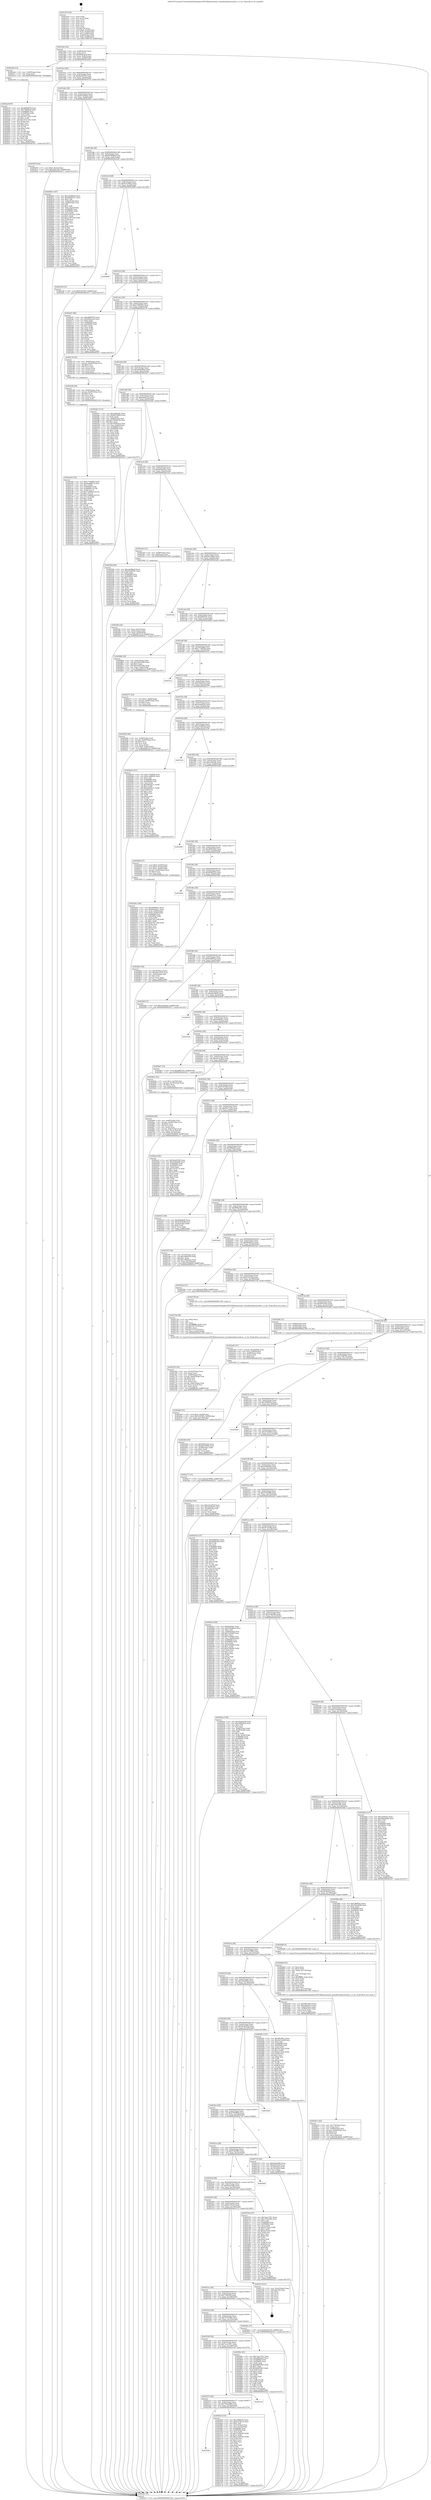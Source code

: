 digraph "0x401d70" {
  label = "0x401d70 (/mnt/c/Users/mathe/Desktop/tcc/POCII/binaries/extr_linuxblockcfq-iosched.c_st_for_Final-ollvm.out::main(0))"
  labelloc = "t"
  node[shape=record]

  Entry [label="",width=0.3,height=0.3,shape=circle,fillcolor=black,style=filled]
  "0x401da2" [label="{
     0x401da2 [32]\l
     | [instrs]\l
     &nbsp;&nbsp;0x401da2 \<+6\>: mov -0x88(%rbp),%eax\l
     &nbsp;&nbsp;0x401da8 \<+2\>: mov %eax,%ecx\l
     &nbsp;&nbsp;0x401daa \<+6\>: sub $0x82bbcac8,%ecx\l
     &nbsp;&nbsp;0x401db0 \<+6\>: mov %eax,-0x8c(%rbp)\l
     &nbsp;&nbsp;0x401db6 \<+6\>: mov %ecx,-0x90(%rbp)\l
     &nbsp;&nbsp;0x401dbc \<+6\>: je 0000000000402ebd \<main+0x114d\>\l
  }"]
  "0x402ebd" [label="{
     0x402ebd [12]\l
     | [instrs]\l
     &nbsp;&nbsp;0x402ebd \<+4\>: mov -0x60(%rbp),%rax\l
     &nbsp;&nbsp;0x402ec1 \<+3\>: mov %rax,%rdi\l
     &nbsp;&nbsp;0x402ec4 \<+5\>: call 0000000000401030 \<free@plt\>\l
     | [calls]\l
     &nbsp;&nbsp;0x401030 \{1\} (unknown)\l
  }"]
  "0x401dc2" [label="{
     0x401dc2 [28]\l
     | [instrs]\l
     &nbsp;&nbsp;0x401dc2 \<+5\>: jmp 0000000000401dc7 \<main+0x57\>\l
     &nbsp;&nbsp;0x401dc7 \<+6\>: mov -0x8c(%rbp),%eax\l
     &nbsp;&nbsp;0x401dcd \<+5\>: sub $0x82d307f3,%eax\l
     &nbsp;&nbsp;0x401dd2 \<+6\>: mov %eax,-0x94(%rbp)\l
     &nbsp;&nbsp;0x401dd8 \<+6\>: je 0000000000403078 \<main+0x1308\>\l
  }"]
  Exit [label="",width=0.3,height=0.3,shape=circle,fillcolor=black,style=filled,peripheries=2]
  "0x403078" [label="{
     0x403078 [22]\l
     | [instrs]\l
     &nbsp;&nbsp;0x403078 \<+7\>: movl $0x0,-0x3c(%rbp)\l
     &nbsp;&nbsp;0x40307f \<+10\>: movl $0x426c1f9c,-0x88(%rbp)\l
     &nbsp;&nbsp;0x403089 \<+5\>: jmp 00000000004032c7 \<main+0x1557\>\l
  }"]
  "0x401dde" [label="{
     0x401dde [28]\l
     | [instrs]\l
     &nbsp;&nbsp;0x401dde \<+5\>: jmp 0000000000401de3 \<main+0x73\>\l
     &nbsp;&nbsp;0x401de3 \<+6\>: mov -0x8c(%rbp),%eax\l
     &nbsp;&nbsp;0x401de9 \<+5\>: sub $0x87e60553,%eax\l
     &nbsp;&nbsp;0x401dee \<+6\>: mov %eax,-0x98(%rbp)\l
     &nbsp;&nbsp;0x401df4 \<+6\>: je 000000000040260c \<main+0x89c\>\l
  }"]
  "0x40238e" [label="{
     0x40238e\l
  }", style=dashed]
  "0x40260c" [label="{
     0x40260c [167]\l
     | [instrs]\l
     &nbsp;&nbsp;0x40260c \<+5\>: mov $0xcde98ba9,%eax\l
     &nbsp;&nbsp;0x402611 \<+5\>: mov $0xda8d27a1,%ecx\l
     &nbsp;&nbsp;0x402616 \<+2\>: mov $0x1,%dl\l
     &nbsp;&nbsp;0x402618 \<+3\>: mov -0x6c(%rbp),%esi\l
     &nbsp;&nbsp;0x40261b \<+3\>: cmp -0x68(%rbp),%esi\l
     &nbsp;&nbsp;0x40261e \<+4\>: setl %dil\l
     &nbsp;&nbsp;0x402622 \<+4\>: and $0x1,%dil\l
     &nbsp;&nbsp;0x402626 \<+4\>: mov %dil,-0x2e(%rbp)\l
     &nbsp;&nbsp;0x40262a \<+7\>: mov 0x406060,%esi\l
     &nbsp;&nbsp;0x402631 \<+8\>: mov 0x406064,%r8d\l
     &nbsp;&nbsp;0x402639 \<+3\>: mov %esi,%r9d\l
     &nbsp;&nbsp;0x40263c \<+7\>: sub $0xa738724e,%r9d\l
     &nbsp;&nbsp;0x402643 \<+4\>: sub $0x1,%r9d\l
     &nbsp;&nbsp;0x402647 \<+7\>: add $0xa738724e,%r9d\l
     &nbsp;&nbsp;0x40264e \<+4\>: imul %r9d,%esi\l
     &nbsp;&nbsp;0x402652 \<+3\>: and $0x1,%esi\l
     &nbsp;&nbsp;0x402655 \<+3\>: cmp $0x0,%esi\l
     &nbsp;&nbsp;0x402658 \<+4\>: sete %dil\l
     &nbsp;&nbsp;0x40265c \<+4\>: cmp $0xa,%r8d\l
     &nbsp;&nbsp;0x402660 \<+4\>: setl %r10b\l
     &nbsp;&nbsp;0x402664 \<+3\>: mov %dil,%r11b\l
     &nbsp;&nbsp;0x402667 \<+4\>: xor $0xff,%r11b\l
     &nbsp;&nbsp;0x40266b \<+3\>: mov %r10b,%bl\l
     &nbsp;&nbsp;0x40266e \<+3\>: xor $0xff,%bl\l
     &nbsp;&nbsp;0x402671 \<+3\>: xor $0x0,%dl\l
     &nbsp;&nbsp;0x402674 \<+3\>: mov %r11b,%r14b\l
     &nbsp;&nbsp;0x402677 \<+4\>: and $0x0,%r14b\l
     &nbsp;&nbsp;0x40267b \<+3\>: and %dl,%dil\l
     &nbsp;&nbsp;0x40267e \<+3\>: mov %bl,%r15b\l
     &nbsp;&nbsp;0x402681 \<+4\>: and $0x0,%r15b\l
     &nbsp;&nbsp;0x402685 \<+3\>: and %dl,%r10b\l
     &nbsp;&nbsp;0x402688 \<+3\>: or %dil,%r14b\l
     &nbsp;&nbsp;0x40268b \<+3\>: or %r10b,%r15b\l
     &nbsp;&nbsp;0x40268e \<+3\>: xor %r15b,%r14b\l
     &nbsp;&nbsp;0x402691 \<+3\>: or %bl,%r11b\l
     &nbsp;&nbsp;0x402694 \<+4\>: xor $0xff,%r11b\l
     &nbsp;&nbsp;0x402698 \<+3\>: or $0x0,%dl\l
     &nbsp;&nbsp;0x40269b \<+3\>: and %dl,%r11b\l
     &nbsp;&nbsp;0x40269e \<+3\>: or %r11b,%r14b\l
     &nbsp;&nbsp;0x4026a1 \<+4\>: test $0x1,%r14b\l
     &nbsp;&nbsp;0x4026a5 \<+3\>: cmovne %ecx,%eax\l
     &nbsp;&nbsp;0x4026a8 \<+6\>: mov %eax,-0x88(%rbp)\l
     &nbsp;&nbsp;0x4026ae \<+5\>: jmp 00000000004032c7 \<main+0x1557\>\l
  }"]
  "0x401dfa" [label="{
     0x401dfa [28]\l
     | [instrs]\l
     &nbsp;&nbsp;0x401dfa \<+5\>: jmp 0000000000401dff \<main+0x8f\>\l
     &nbsp;&nbsp;0x401dff \<+6\>: mov -0x8c(%rbp),%eax\l
     &nbsp;&nbsp;0x401e05 \<+5\>: sub $0x887f0d9d,%eax\l
     &nbsp;&nbsp;0x401e0a \<+6\>: mov %eax,-0x9c(%rbp)\l
     &nbsp;&nbsp;0x401e10 \<+6\>: je 0000000000402e58 \<main+0x10e8\>\l
  }"]
  "0x4030e4" [label="{
     0x4030e4 [153]\l
     | [instrs]\l
     &nbsp;&nbsp;0x4030e4 \<+5\>: mov $0x18f6f243,%eax\l
     &nbsp;&nbsp;0x4030e9 \<+5\>: mov $0x6ce79cc0,%ecx\l
     &nbsp;&nbsp;0x4030ee \<+2\>: mov $0x1,%dl\l
     &nbsp;&nbsp;0x4030f0 \<+3\>: mov -0x3c(%rbp),%esi\l
     &nbsp;&nbsp;0x4030f3 \<+3\>: mov %esi,-0x2c(%rbp)\l
     &nbsp;&nbsp;0x4030f6 \<+7\>: mov 0x406060,%esi\l
     &nbsp;&nbsp;0x4030fd \<+7\>: mov 0x406064,%edi\l
     &nbsp;&nbsp;0x403104 \<+3\>: mov %esi,%r8d\l
     &nbsp;&nbsp;0x403107 \<+7\>: sub $0x31396c83,%r8d\l
     &nbsp;&nbsp;0x40310e \<+4\>: sub $0x1,%r8d\l
     &nbsp;&nbsp;0x403112 \<+7\>: add $0x31396c83,%r8d\l
     &nbsp;&nbsp;0x403119 \<+4\>: imul %r8d,%esi\l
     &nbsp;&nbsp;0x40311d \<+3\>: and $0x1,%esi\l
     &nbsp;&nbsp;0x403120 \<+3\>: cmp $0x0,%esi\l
     &nbsp;&nbsp;0x403123 \<+4\>: sete %r9b\l
     &nbsp;&nbsp;0x403127 \<+3\>: cmp $0xa,%edi\l
     &nbsp;&nbsp;0x40312a \<+4\>: setl %r10b\l
     &nbsp;&nbsp;0x40312e \<+3\>: mov %r9b,%r11b\l
     &nbsp;&nbsp;0x403131 \<+4\>: xor $0xff,%r11b\l
     &nbsp;&nbsp;0x403135 \<+3\>: mov %r10b,%bl\l
     &nbsp;&nbsp;0x403138 \<+3\>: xor $0xff,%bl\l
     &nbsp;&nbsp;0x40313b \<+3\>: xor $0x1,%dl\l
     &nbsp;&nbsp;0x40313e \<+3\>: mov %r11b,%r14b\l
     &nbsp;&nbsp;0x403141 \<+4\>: and $0xff,%r14b\l
     &nbsp;&nbsp;0x403145 \<+3\>: and %dl,%r9b\l
     &nbsp;&nbsp;0x403148 \<+3\>: mov %bl,%r15b\l
     &nbsp;&nbsp;0x40314b \<+4\>: and $0xff,%r15b\l
     &nbsp;&nbsp;0x40314f \<+3\>: and %dl,%r10b\l
     &nbsp;&nbsp;0x403152 \<+3\>: or %r9b,%r14b\l
     &nbsp;&nbsp;0x403155 \<+3\>: or %r10b,%r15b\l
     &nbsp;&nbsp;0x403158 \<+3\>: xor %r15b,%r14b\l
     &nbsp;&nbsp;0x40315b \<+3\>: or %bl,%r11b\l
     &nbsp;&nbsp;0x40315e \<+4\>: xor $0xff,%r11b\l
     &nbsp;&nbsp;0x403162 \<+3\>: or $0x1,%dl\l
     &nbsp;&nbsp;0x403165 \<+3\>: and %dl,%r11b\l
     &nbsp;&nbsp;0x403168 \<+3\>: or %r11b,%r14b\l
     &nbsp;&nbsp;0x40316b \<+4\>: test $0x1,%r14b\l
     &nbsp;&nbsp;0x40316f \<+3\>: cmovne %ecx,%eax\l
     &nbsp;&nbsp;0x403172 \<+6\>: mov %eax,-0x88(%rbp)\l
     &nbsp;&nbsp;0x403178 \<+5\>: jmp 00000000004032c7 \<main+0x1557\>\l
  }"]
  "0x402e58" [label="{
     0x402e58 [15]\l
     | [instrs]\l
     &nbsp;&nbsp;0x402e58 \<+10\>: movl $0xf1447f03,-0x88(%rbp)\l
     &nbsp;&nbsp;0x402e62 \<+5\>: jmp 00000000004032c7 \<main+0x1557\>\l
  }"]
  "0x401e16" [label="{
     0x401e16 [28]\l
     | [instrs]\l
     &nbsp;&nbsp;0x401e16 \<+5\>: jmp 0000000000401e1b \<main+0xab\>\l
     &nbsp;&nbsp;0x401e1b \<+6\>: mov -0x8c(%rbp),%eax\l
     &nbsp;&nbsp;0x401e21 \<+5\>: sub $0x8c2195b2,%eax\l
     &nbsp;&nbsp;0x401e26 \<+6\>: mov %eax,-0xa0(%rbp)\l
     &nbsp;&nbsp;0x401e2c \<+6\>: je 0000000000403069 \<main+0x12f9\>\l
  }"]
  "0x402372" [label="{
     0x402372 [28]\l
     | [instrs]\l
     &nbsp;&nbsp;0x402372 \<+5\>: jmp 0000000000402377 \<main+0x607\>\l
     &nbsp;&nbsp;0x402377 \<+6\>: mov -0x8c(%rbp),%eax\l
     &nbsp;&nbsp;0x40237d \<+5\>: sub $0x7b9ed489,%eax\l
     &nbsp;&nbsp;0x402382 \<+6\>: mov %eax,-0x164(%rbp)\l
     &nbsp;&nbsp;0x402388 \<+6\>: je 00000000004030e4 \<main+0x1374\>\l
  }"]
  "0x403069" [label="{
     0x403069\l
  }", style=dashed]
  "0x401e32" [label="{
     0x401e32 [28]\l
     | [instrs]\l
     &nbsp;&nbsp;0x401e32 \<+5\>: jmp 0000000000401e37 \<main+0xc7\>\l
     &nbsp;&nbsp;0x401e37 \<+6\>: mov -0x8c(%rbp),%eax\l
     &nbsp;&nbsp;0x401e3d \<+5\>: sub $0xa22e491f,%eax\l
     &nbsp;&nbsp;0x401e42 \<+6\>: mov %eax,-0xa4(%rbp)\l
     &nbsp;&nbsp;0x401e48 \<+6\>: je 0000000000402e67 \<main+0x10f7\>\l
  }"]
  "0x4031e0" [label="{
     0x4031e0\l
  }", style=dashed]
  "0x402e67" [label="{
     0x402e67 [86]\l
     | [instrs]\l
     &nbsp;&nbsp;0x402e67 \<+5\>: mov $0xd69bf678,%eax\l
     &nbsp;&nbsp;0x402e6c \<+5\>: mov $0x82bbcac8,%ecx\l
     &nbsp;&nbsp;0x402e71 \<+2\>: xor %edx,%edx\l
     &nbsp;&nbsp;0x402e73 \<+7\>: mov 0x406060,%esi\l
     &nbsp;&nbsp;0x402e7a \<+7\>: mov 0x406064,%edi\l
     &nbsp;&nbsp;0x402e81 \<+3\>: sub $0x1,%edx\l
     &nbsp;&nbsp;0x402e84 \<+3\>: mov %esi,%r8d\l
     &nbsp;&nbsp;0x402e87 \<+3\>: add %edx,%r8d\l
     &nbsp;&nbsp;0x402e8a \<+4\>: imul %r8d,%esi\l
     &nbsp;&nbsp;0x402e8e \<+3\>: and $0x1,%esi\l
     &nbsp;&nbsp;0x402e91 \<+3\>: cmp $0x0,%esi\l
     &nbsp;&nbsp;0x402e94 \<+4\>: sete %r9b\l
     &nbsp;&nbsp;0x402e98 \<+3\>: cmp $0xa,%edi\l
     &nbsp;&nbsp;0x402e9b \<+4\>: setl %r10b\l
     &nbsp;&nbsp;0x402e9f \<+3\>: mov %r9b,%r11b\l
     &nbsp;&nbsp;0x402ea2 \<+3\>: and %r10b,%r11b\l
     &nbsp;&nbsp;0x402ea5 \<+3\>: xor %r10b,%r9b\l
     &nbsp;&nbsp;0x402ea8 \<+3\>: or %r9b,%r11b\l
     &nbsp;&nbsp;0x402eab \<+4\>: test $0x1,%r11b\l
     &nbsp;&nbsp;0x402eaf \<+3\>: cmovne %ecx,%eax\l
     &nbsp;&nbsp;0x402eb2 \<+6\>: mov %eax,-0x88(%rbp)\l
     &nbsp;&nbsp;0x402eb8 \<+5\>: jmp 00000000004032c7 \<main+0x1557\>\l
  }"]
  "0x401e4e" [label="{
     0x401e4e [28]\l
     | [instrs]\l
     &nbsp;&nbsp;0x401e4e \<+5\>: jmp 0000000000401e53 \<main+0xe3\>\l
     &nbsp;&nbsp;0x401e53 \<+6\>: mov -0x8c(%rbp),%eax\l
     &nbsp;&nbsp;0x401e59 \<+5\>: sub $0xa7d96450,%eax\l
     &nbsp;&nbsp;0x401e5e \<+6\>: mov %eax,-0xa8(%rbp)\l
     &nbsp;&nbsp;0x401e64 \<+6\>: je 0000000000402c79 \<main+0xf09\>\l
  }"]
  "0x402ec9" [label="{
     0x402ec9 [97]\l
     | [instrs]\l
     &nbsp;&nbsp;0x402ec9 \<+5\>: mov $0xd69bf678,%ecx\l
     &nbsp;&nbsp;0x402ece \<+5\>: mov $0x75fb65df,%edx\l
     &nbsp;&nbsp;0x402ed3 \<+7\>: mov 0x406060,%esi\l
     &nbsp;&nbsp;0x402eda \<+8\>: mov 0x406064,%r8d\l
     &nbsp;&nbsp;0x402ee2 \<+3\>: mov %esi,%r9d\l
     &nbsp;&nbsp;0x402ee5 \<+7\>: sub $0x707c1452,%r9d\l
     &nbsp;&nbsp;0x402eec \<+4\>: sub $0x1,%r9d\l
     &nbsp;&nbsp;0x402ef0 \<+7\>: add $0x707c1452,%r9d\l
     &nbsp;&nbsp;0x402ef7 \<+4\>: imul %r9d,%esi\l
     &nbsp;&nbsp;0x402efb \<+3\>: and $0x1,%esi\l
     &nbsp;&nbsp;0x402efe \<+3\>: cmp $0x0,%esi\l
     &nbsp;&nbsp;0x402f01 \<+4\>: sete %r10b\l
     &nbsp;&nbsp;0x402f05 \<+4\>: cmp $0xa,%r8d\l
     &nbsp;&nbsp;0x402f09 \<+4\>: setl %r11b\l
     &nbsp;&nbsp;0x402f0d \<+3\>: mov %r10b,%bl\l
     &nbsp;&nbsp;0x402f10 \<+3\>: and %r11b,%bl\l
     &nbsp;&nbsp;0x402f13 \<+3\>: xor %r11b,%r10b\l
     &nbsp;&nbsp;0x402f16 \<+3\>: or %r10b,%bl\l
     &nbsp;&nbsp;0x402f19 \<+3\>: test $0x1,%bl\l
     &nbsp;&nbsp;0x402f1c \<+3\>: cmovne %edx,%ecx\l
     &nbsp;&nbsp;0x402f1f \<+6\>: mov %ecx,-0x88(%rbp)\l
     &nbsp;&nbsp;0x402f25 \<+5\>: jmp 00000000004032c7 \<main+0x1557\>\l
  }"]
  "0x402c79" [label="{
     0x402c79 [32]\l
     | [instrs]\l
     &nbsp;&nbsp;0x402c79 \<+4\>: mov -0x60(%rbp),%rax\l
     &nbsp;&nbsp;0x402c7d \<+7\>: movslq -0x84(%rbp),%rcx\l
     &nbsp;&nbsp;0x402c84 \<+4\>: shl $0x4,%rcx\l
     &nbsp;&nbsp;0x402c88 \<+3\>: add %rcx,%rax\l
     &nbsp;&nbsp;0x402c8b \<+3\>: mov (%rax),%rax\l
     &nbsp;&nbsp;0x402c8e \<+3\>: mov (%rax),%rax\l
     &nbsp;&nbsp;0x402c91 \<+3\>: mov %rax,%rdi\l
     &nbsp;&nbsp;0x402c94 \<+5\>: call 0000000000401030 \<free@plt\>\l
     | [calls]\l
     &nbsp;&nbsp;0x401030 \{1\} (unknown)\l
  }"]
  "0x401e6a" [label="{
     0x401e6a [28]\l
     | [instrs]\l
     &nbsp;&nbsp;0x401e6a \<+5\>: jmp 0000000000401e6f \<main+0xff\>\l
     &nbsp;&nbsp;0x401e6f \<+6\>: mov -0x8c(%rbp),%eax\l
     &nbsp;&nbsp;0x401e75 \<+5\>: sub $0xab6bdbb6,%eax\l
     &nbsp;&nbsp;0x401e7a \<+6\>: mov %eax,-0xac(%rbp)\l
     &nbsp;&nbsp;0x401e80 \<+6\>: je 0000000000402de7 \<main+0x1077\>\l
  }"]
  "0x402cb6" [label="{
     0x402cb6 [153]\l
     | [instrs]\l
     &nbsp;&nbsp;0x402cb6 \<+5\>: mov $0xc774985b,%edx\l
     &nbsp;&nbsp;0x402cbb \<+5\>: mov $0xded69012,%esi\l
     &nbsp;&nbsp;0x402cc0 \<+3\>: mov $0x1,%r8b\l
     &nbsp;&nbsp;0x402cc3 \<+8\>: mov 0x406060,%r9d\l
     &nbsp;&nbsp;0x402ccb \<+8\>: mov 0x406064,%r10d\l
     &nbsp;&nbsp;0x402cd3 \<+3\>: mov %r9d,%r11d\l
     &nbsp;&nbsp;0x402cd6 \<+7\>: sub $0xc7ef886a,%r11d\l
     &nbsp;&nbsp;0x402cdd \<+4\>: sub $0x1,%r11d\l
     &nbsp;&nbsp;0x402ce1 \<+7\>: add $0xc7ef886a,%r11d\l
     &nbsp;&nbsp;0x402ce8 \<+4\>: imul %r11d,%r9d\l
     &nbsp;&nbsp;0x402cec \<+4\>: and $0x1,%r9d\l
     &nbsp;&nbsp;0x402cf0 \<+4\>: cmp $0x0,%r9d\l
     &nbsp;&nbsp;0x402cf4 \<+3\>: sete %bl\l
     &nbsp;&nbsp;0x402cf7 \<+4\>: cmp $0xa,%r10d\l
     &nbsp;&nbsp;0x402cfb \<+4\>: setl %r14b\l
     &nbsp;&nbsp;0x402cff \<+3\>: mov %bl,%r15b\l
     &nbsp;&nbsp;0x402d02 \<+4\>: xor $0xff,%r15b\l
     &nbsp;&nbsp;0x402d06 \<+3\>: mov %r14b,%r12b\l
     &nbsp;&nbsp;0x402d09 \<+4\>: xor $0xff,%r12b\l
     &nbsp;&nbsp;0x402d0d \<+4\>: xor $0x1,%r8b\l
     &nbsp;&nbsp;0x402d11 \<+3\>: mov %r15b,%r13b\l
     &nbsp;&nbsp;0x402d14 \<+4\>: and $0xff,%r13b\l
     &nbsp;&nbsp;0x402d18 \<+3\>: and %r8b,%bl\l
     &nbsp;&nbsp;0x402d1b \<+3\>: mov %r12b,%al\l
     &nbsp;&nbsp;0x402d1e \<+2\>: and $0xff,%al\l
     &nbsp;&nbsp;0x402d20 \<+3\>: and %r8b,%r14b\l
     &nbsp;&nbsp;0x402d23 \<+3\>: or %bl,%r13b\l
     &nbsp;&nbsp;0x402d26 \<+3\>: or %r14b,%al\l
     &nbsp;&nbsp;0x402d29 \<+3\>: xor %al,%r13b\l
     &nbsp;&nbsp;0x402d2c \<+3\>: or %r12b,%r15b\l
     &nbsp;&nbsp;0x402d2f \<+4\>: xor $0xff,%r15b\l
     &nbsp;&nbsp;0x402d33 \<+4\>: or $0x1,%r8b\l
     &nbsp;&nbsp;0x402d37 \<+3\>: and %r8b,%r15b\l
     &nbsp;&nbsp;0x402d3a \<+3\>: or %r15b,%r13b\l
     &nbsp;&nbsp;0x402d3d \<+4\>: test $0x1,%r13b\l
     &nbsp;&nbsp;0x402d41 \<+3\>: cmovne %esi,%edx\l
     &nbsp;&nbsp;0x402d44 \<+6\>: mov %edx,-0x88(%rbp)\l
     &nbsp;&nbsp;0x402d4a \<+5\>: jmp 00000000004032c7 \<main+0x1557\>\l
  }"]
  "0x402de7" [label="{
     0x402de7 [113]\l
     | [instrs]\l
     &nbsp;&nbsp;0x402de7 \<+5\>: mov $0xcef34c9e,%eax\l
     &nbsp;&nbsp;0x402dec \<+5\>: mov $0x887f0d9d,%ecx\l
     &nbsp;&nbsp;0x402df1 \<+2\>: xor %edx,%edx\l
     &nbsp;&nbsp;0x402df3 \<+6\>: mov -0x84(%rbp),%esi\l
     &nbsp;&nbsp;0x402df9 \<+6\>: add $0x7830621b,%esi\l
     &nbsp;&nbsp;0x402dff \<+3\>: add $0x1,%esi\l
     &nbsp;&nbsp;0x402e02 \<+6\>: sub $0x7830621b,%esi\l
     &nbsp;&nbsp;0x402e08 \<+6\>: mov %esi,-0x84(%rbp)\l
     &nbsp;&nbsp;0x402e0e \<+7\>: mov 0x406060,%esi\l
     &nbsp;&nbsp;0x402e15 \<+7\>: mov 0x406064,%edi\l
     &nbsp;&nbsp;0x402e1c \<+3\>: sub $0x1,%edx\l
     &nbsp;&nbsp;0x402e1f \<+3\>: mov %esi,%r8d\l
     &nbsp;&nbsp;0x402e22 \<+3\>: add %edx,%r8d\l
     &nbsp;&nbsp;0x402e25 \<+4\>: imul %r8d,%esi\l
     &nbsp;&nbsp;0x402e29 \<+3\>: and $0x1,%esi\l
     &nbsp;&nbsp;0x402e2c \<+3\>: cmp $0x0,%esi\l
     &nbsp;&nbsp;0x402e2f \<+4\>: sete %r9b\l
     &nbsp;&nbsp;0x402e33 \<+3\>: cmp $0xa,%edi\l
     &nbsp;&nbsp;0x402e36 \<+4\>: setl %r10b\l
     &nbsp;&nbsp;0x402e3a \<+3\>: mov %r9b,%r11b\l
     &nbsp;&nbsp;0x402e3d \<+3\>: and %r10b,%r11b\l
     &nbsp;&nbsp;0x402e40 \<+3\>: xor %r10b,%r9b\l
     &nbsp;&nbsp;0x402e43 \<+3\>: or %r9b,%r11b\l
     &nbsp;&nbsp;0x402e46 \<+4\>: test $0x1,%r11b\l
     &nbsp;&nbsp;0x402e4a \<+3\>: cmovne %ecx,%eax\l
     &nbsp;&nbsp;0x402e4d \<+6\>: mov %eax,-0x88(%rbp)\l
     &nbsp;&nbsp;0x402e53 \<+5\>: jmp 00000000004032c7 \<main+0x1557\>\l
  }"]
  "0x401e86" [label="{
     0x401e86 [28]\l
     | [instrs]\l
     &nbsp;&nbsp;0x401e86 \<+5\>: jmp 0000000000401e8b \<main+0x11b\>\l
     &nbsp;&nbsp;0x401e8b \<+6\>: mov -0x8c(%rbp),%eax\l
     &nbsp;&nbsp;0x401e91 \<+5\>: sub $0xadaf01c6,%eax\l
     &nbsp;&nbsp;0x401e96 \<+6\>: mov %eax,-0xb0(%rbp)\l
     &nbsp;&nbsp;0x401e9c \<+6\>: je 00000000004025b6 \<main+0x846\>\l
  }"]
  "0x402c99" [label="{
     0x402c99 [29]\l
     | [instrs]\l
     &nbsp;&nbsp;0x402c99 \<+4\>: mov -0x60(%rbp),%rax\l
     &nbsp;&nbsp;0x402c9d \<+7\>: movslq -0x84(%rbp),%rcx\l
     &nbsp;&nbsp;0x402ca4 \<+4\>: shl $0x4,%rcx\l
     &nbsp;&nbsp;0x402ca8 \<+3\>: add %rcx,%rax\l
     &nbsp;&nbsp;0x402cab \<+3\>: mov (%rax),%rax\l
     &nbsp;&nbsp;0x402cae \<+3\>: mov %rax,%rdi\l
     &nbsp;&nbsp;0x402cb1 \<+5\>: call 0000000000401030 \<free@plt\>\l
     | [calls]\l
     &nbsp;&nbsp;0x401030 \{1\} (unknown)\l
  }"]
  "0x4025b6" [label="{
     0x4025b6 [86]\l
     | [instrs]\l
     &nbsp;&nbsp;0x4025b6 \<+5\>: mov $0xcde98ba9,%eax\l
     &nbsp;&nbsp;0x4025bb \<+5\>: mov $0x87e60553,%ecx\l
     &nbsp;&nbsp;0x4025c0 \<+2\>: xor %edx,%edx\l
     &nbsp;&nbsp;0x4025c2 \<+7\>: mov 0x406060,%esi\l
     &nbsp;&nbsp;0x4025c9 \<+7\>: mov 0x406064,%edi\l
     &nbsp;&nbsp;0x4025d0 \<+3\>: sub $0x1,%edx\l
     &nbsp;&nbsp;0x4025d3 \<+3\>: mov %esi,%r8d\l
     &nbsp;&nbsp;0x4025d6 \<+3\>: add %edx,%r8d\l
     &nbsp;&nbsp;0x4025d9 \<+4\>: imul %r8d,%esi\l
     &nbsp;&nbsp;0x4025dd \<+3\>: and $0x1,%esi\l
     &nbsp;&nbsp;0x4025e0 \<+3\>: cmp $0x0,%esi\l
     &nbsp;&nbsp;0x4025e3 \<+4\>: sete %r9b\l
     &nbsp;&nbsp;0x4025e7 \<+3\>: cmp $0xa,%edi\l
     &nbsp;&nbsp;0x4025ea \<+4\>: setl %r10b\l
     &nbsp;&nbsp;0x4025ee \<+3\>: mov %r9b,%r11b\l
     &nbsp;&nbsp;0x4025f1 \<+3\>: and %r10b,%r11b\l
     &nbsp;&nbsp;0x4025f4 \<+3\>: xor %r10b,%r9b\l
     &nbsp;&nbsp;0x4025f7 \<+3\>: or %r9b,%r11b\l
     &nbsp;&nbsp;0x4025fa \<+4\>: test $0x1,%r11b\l
     &nbsp;&nbsp;0x4025fe \<+3\>: cmovne %ecx,%eax\l
     &nbsp;&nbsp;0x402601 \<+6\>: mov %eax,-0x88(%rbp)\l
     &nbsp;&nbsp;0x402607 \<+5\>: jmp 00000000004032c7 \<main+0x1557\>\l
  }"]
  "0x401ea2" [label="{
     0x401ea2 [28]\l
     | [instrs]\l
     &nbsp;&nbsp;0x401ea2 \<+5\>: jmp 0000000000401ea7 \<main+0x137\>\l
     &nbsp;&nbsp;0x401ea7 \<+6\>: mov -0x8c(%rbp),%eax\l
     &nbsp;&nbsp;0x401ead \<+5\>: sub $0xb92ba552,%eax\l
     &nbsp;&nbsp;0x401eb2 \<+6\>: mov %eax,-0xb4(%rbp)\l
     &nbsp;&nbsp;0x401eb8 \<+6\>: je 00000000004023ed \<main+0x67d\>\l
  }"]
  "0x402ab0" [label="{
     0x402ab0 [31]\l
     | [instrs]\l
     &nbsp;&nbsp;0x402ab0 \<+10\>: movl $0x0,-0x84(%rbp)\l
     &nbsp;&nbsp;0x402aba \<+10\>: movl $0xf1447f03,-0x88(%rbp)\l
     &nbsp;&nbsp;0x402ac4 \<+6\>: mov %eax,-0x178(%rbp)\l
     &nbsp;&nbsp;0x402aca \<+5\>: jmp 00000000004032c7 \<main+0x1557\>\l
  }"]
  "0x4023ed" [label="{
     0x4023ed [13]\l
     | [instrs]\l
     &nbsp;&nbsp;0x4023ed \<+4\>: mov -0x48(%rbp),%rax\l
     &nbsp;&nbsp;0x4023f1 \<+4\>: mov 0x8(%rax),%rdi\l
     &nbsp;&nbsp;0x4023f5 \<+5\>: call 0000000000401060 \<atoi@plt\>\l
     | [calls]\l
     &nbsp;&nbsp;0x401060 \{1\} (unknown)\l
  }"]
  "0x401ebe" [label="{
     0x401ebe [28]\l
     | [instrs]\l
     &nbsp;&nbsp;0x401ebe \<+5\>: jmp 0000000000401ec3 \<main+0x153\>\l
     &nbsp;&nbsp;0x401ec3 \<+6\>: mov -0x8c(%rbp),%eax\l
     &nbsp;&nbsp;0x401ec9 \<+5\>: sub $0xb9e10994,%eax\l
     &nbsp;&nbsp;0x401ece \<+6\>: mov %eax,-0xb8(%rbp)\l
     &nbsp;&nbsp;0x401ed4 \<+6\>: je 00000000004023d2 \<main+0x662\>\l
  }"]
  "0x402a95" [label="{
     0x402a95 [27]\l
     | [instrs]\l
     &nbsp;&nbsp;0x402a95 \<+10\>: movabs $0x4040b6,%rdi\l
     &nbsp;&nbsp;0x402a9f \<+4\>: mov %rax,-0x80(%rbp)\l
     &nbsp;&nbsp;0x402aa3 \<+4\>: mov -0x80(%rbp),%rax\l
     &nbsp;&nbsp;0x402aa7 \<+2\>: mov (%rax),%esi\l
     &nbsp;&nbsp;0x402aa9 \<+2\>: mov $0x0,%al\l
     &nbsp;&nbsp;0x402aab \<+5\>: call 0000000000401040 \<printf@plt\>\l
     | [calls]\l
     &nbsp;&nbsp;0x401040 \{1\} (unknown)\l
  }"]
  "0x4023d2" [label="{
     0x4023d2\l
  }", style=dashed]
  "0x401eda" [label="{
     0x401eda [28]\l
     | [instrs]\l
     &nbsp;&nbsp;0x401eda \<+5\>: jmp 0000000000401edf \<main+0x16f\>\l
     &nbsp;&nbsp;0x401edf \<+6\>: mov -0x8c(%rbp),%eax\l
     &nbsp;&nbsp;0x401ee5 \<+5\>: sub $0xbf6f753c,%eax\l
     &nbsp;&nbsp;0x401eea \<+6\>: mov %eax,-0xbc(%rbp)\l
     &nbsp;&nbsp;0x401ef0 \<+6\>: je 00000000004028b6 \<main+0xb46\>\l
  }"]
  "0x402911" [label="{
     0x402911 [43]\l
     | [instrs]\l
     &nbsp;&nbsp;0x402911 \<+6\>: mov -0x174(%rbp),%ecx\l
     &nbsp;&nbsp;0x402917 \<+3\>: imul %eax,%ecx\l
     &nbsp;&nbsp;0x40291a \<+4\>: mov -0x60(%rbp),%r8\l
     &nbsp;&nbsp;0x40291e \<+4\>: movslq -0x64(%rbp),%r9\l
     &nbsp;&nbsp;0x402922 \<+4\>: shl $0x4,%r9\l
     &nbsp;&nbsp;0x402926 \<+3\>: add %r9,%r8\l
     &nbsp;&nbsp;0x402929 \<+4\>: mov %ecx,0x8(%r8)\l
     &nbsp;&nbsp;0x40292d \<+10\>: movl $0x55bc60de,-0x88(%rbp)\l
     &nbsp;&nbsp;0x402937 \<+5\>: jmp 00000000004032c7 \<main+0x1557\>\l
  }"]
  "0x4028b6" [label="{
     0x4028b6 [34]\l
     | [instrs]\l
     &nbsp;&nbsp;0x4028b6 \<+3\>: mov -0x6c(%rbp),%eax\l
     &nbsp;&nbsp;0x4028b9 \<+5\>: sub $0x24491446,%eax\l
     &nbsp;&nbsp;0x4028be \<+3\>: add $0x1,%eax\l
     &nbsp;&nbsp;0x4028c1 \<+5\>: add $0x24491446,%eax\l
     &nbsp;&nbsp;0x4028c6 \<+3\>: mov %eax,-0x6c(%rbp)\l
     &nbsp;&nbsp;0x4028c9 \<+10\>: movl $0xadaf01c6,-0x88(%rbp)\l
     &nbsp;&nbsp;0x4028d3 \<+5\>: jmp 00000000004032c7 \<main+0x1557\>\l
  }"]
  "0x401ef6" [label="{
     0x401ef6 [28]\l
     | [instrs]\l
     &nbsp;&nbsp;0x401ef6 \<+5\>: jmp 0000000000401efb \<main+0x18b\>\l
     &nbsp;&nbsp;0x401efb \<+6\>: mov -0x8c(%rbp),%eax\l
     &nbsp;&nbsp;0x401f01 \<+5\>: sub $0xc774985b,%eax\l
     &nbsp;&nbsp;0x401f06 \<+6\>: mov %eax,-0xc0(%rbp)\l
     &nbsp;&nbsp;0x401f0c \<+6\>: je 000000000040321a \<main+0x14aa\>\l
  }"]
  "0x4028dd" [label="{
     0x4028dd [52]\l
     | [instrs]\l
     &nbsp;&nbsp;0x4028dd \<+2\>: xor %ecx,%ecx\l
     &nbsp;&nbsp;0x4028df \<+5\>: mov $0x2,%edx\l
     &nbsp;&nbsp;0x4028e4 \<+6\>: mov %edx,-0x170(%rbp)\l
     &nbsp;&nbsp;0x4028ea \<+1\>: cltd\l
     &nbsp;&nbsp;0x4028eb \<+6\>: mov -0x170(%rbp),%esi\l
     &nbsp;&nbsp;0x4028f1 \<+2\>: idiv %esi\l
     &nbsp;&nbsp;0x4028f3 \<+6\>: imul $0xfffffffe,%edx,%edx\l
     &nbsp;&nbsp;0x4028f9 \<+2\>: mov %ecx,%edi\l
     &nbsp;&nbsp;0x4028fb \<+2\>: sub %edx,%edi\l
     &nbsp;&nbsp;0x4028fd \<+2\>: mov %ecx,%edx\l
     &nbsp;&nbsp;0x4028ff \<+3\>: sub $0x1,%edx\l
     &nbsp;&nbsp;0x402902 \<+2\>: add %edx,%edi\l
     &nbsp;&nbsp;0x402904 \<+2\>: sub %edi,%ecx\l
     &nbsp;&nbsp;0x402906 \<+6\>: mov %ecx,-0x174(%rbp)\l
     &nbsp;&nbsp;0x40290c \<+5\>: call 0000000000401160 \<next_i\>\l
     | [calls]\l
     &nbsp;&nbsp;0x401160 \{1\} (/mnt/c/Users/mathe/Desktop/tcc/POCII/binaries/extr_linuxblockcfq-iosched.c_st_for_Final-ollvm.out::next_i)\l
  }"]
  "0x40321a" [label="{
     0x40321a\l
  }", style=dashed]
  "0x401f12" [label="{
     0x401f12 [28]\l
     | [instrs]\l
     &nbsp;&nbsp;0x401f12 \<+5\>: jmp 0000000000401f17 \<main+0x1a7\>\l
     &nbsp;&nbsp;0x401f17 \<+6\>: mov -0x8c(%rbp),%eax\l
     &nbsp;&nbsp;0x401f1d \<+5\>: sub $0xc94bd212,%eax\l
     &nbsp;&nbsp;0x401f22 \<+6\>: mov %eax,-0xc4(%rbp)\l
     &nbsp;&nbsp;0x401f28 \<+6\>: je 0000000000402577 \<main+0x807\>\l
  }"]
  "0x402356" [label="{
     0x402356 [28]\l
     | [instrs]\l
     &nbsp;&nbsp;0x402356 \<+5\>: jmp 000000000040235b \<main+0x5eb\>\l
     &nbsp;&nbsp;0x40235b \<+6\>: mov -0x8c(%rbp),%eax\l
     &nbsp;&nbsp;0x402361 \<+5\>: sub $0x7aa11951,%eax\l
     &nbsp;&nbsp;0x402366 \<+6\>: mov %eax,-0x160(%rbp)\l
     &nbsp;&nbsp;0x40236c \<+6\>: je 00000000004031e0 \<main+0x1470\>\l
  }"]
  "0x402577" [label="{
     0x402577 [23]\l
     | [instrs]\l
     &nbsp;&nbsp;0x402577 \<+7\>: movl $0x1,-0x68(%rbp)\l
     &nbsp;&nbsp;0x40257e \<+4\>: movslq -0x68(%rbp),%rax\l
     &nbsp;&nbsp;0x402582 \<+4\>: shl $0x3,%rax\l
     &nbsp;&nbsp;0x402586 \<+3\>: mov %rax,%rdi\l
     &nbsp;&nbsp;0x402589 \<+5\>: call 0000000000401050 \<malloc@plt\>\l
     | [calls]\l
     &nbsp;&nbsp;0x401050 \{1\} (unknown)\l
  }"]
  "0x401f2e" [label="{
     0x401f2e [28]\l
     | [instrs]\l
     &nbsp;&nbsp;0x401f2e \<+5\>: jmp 0000000000401f33 \<main+0x1c3\>\l
     &nbsp;&nbsp;0x401f33 \<+6\>: mov -0x8c(%rbp),%eax\l
     &nbsp;&nbsp;0x401f39 \<+5\>: sub $0xca4e6e03,%eax\l
     &nbsp;&nbsp;0x401f3e \<+6\>: mov %eax,-0xc8(%rbp)\l
     &nbsp;&nbsp;0x401f44 \<+6\>: je 0000000000402be6 \<main+0xe76\>\l
  }"]
  "0x40284c" [label="{
     0x40284c [91]\l
     | [instrs]\l
     &nbsp;&nbsp;0x40284c \<+5\>: mov $0x7aa11951,%eax\l
     &nbsp;&nbsp;0x402851 \<+5\>: mov $0xe880cbef,%ecx\l
     &nbsp;&nbsp;0x402856 \<+7\>: mov 0x406060,%edx\l
     &nbsp;&nbsp;0x40285d \<+7\>: mov 0x406064,%esi\l
     &nbsp;&nbsp;0x402864 \<+2\>: mov %edx,%edi\l
     &nbsp;&nbsp;0x402866 \<+6\>: sub $0xbdb654b5,%edi\l
     &nbsp;&nbsp;0x40286c \<+3\>: sub $0x1,%edi\l
     &nbsp;&nbsp;0x40286f \<+6\>: add $0xbdb654b5,%edi\l
     &nbsp;&nbsp;0x402875 \<+3\>: imul %edi,%edx\l
     &nbsp;&nbsp;0x402878 \<+3\>: and $0x1,%edx\l
     &nbsp;&nbsp;0x40287b \<+3\>: cmp $0x0,%edx\l
     &nbsp;&nbsp;0x40287e \<+4\>: sete %r8b\l
     &nbsp;&nbsp;0x402882 \<+3\>: cmp $0xa,%esi\l
     &nbsp;&nbsp;0x402885 \<+4\>: setl %r9b\l
     &nbsp;&nbsp;0x402889 \<+3\>: mov %r8b,%r10b\l
     &nbsp;&nbsp;0x40288c \<+3\>: and %r9b,%r10b\l
     &nbsp;&nbsp;0x40288f \<+3\>: xor %r9b,%r8b\l
     &nbsp;&nbsp;0x402892 \<+3\>: or %r8b,%r10b\l
     &nbsp;&nbsp;0x402895 \<+4\>: test $0x1,%r10b\l
     &nbsp;&nbsp;0x402899 \<+3\>: cmovne %ecx,%eax\l
     &nbsp;&nbsp;0x40289c \<+6\>: mov %eax,-0x88(%rbp)\l
     &nbsp;&nbsp;0x4028a2 \<+5\>: jmp 00000000004032c7 \<main+0x1557\>\l
  }"]
  "0x402be6" [label="{
     0x402be6 [147]\l
     | [instrs]\l
     &nbsp;&nbsp;0x402be6 \<+5\>: mov $0xc774985b,%eax\l
     &nbsp;&nbsp;0x402beb \<+5\>: mov $0xa7d96450,%ecx\l
     &nbsp;&nbsp;0x402bf0 \<+2\>: mov $0x1,%dl\l
     &nbsp;&nbsp;0x402bf2 \<+7\>: mov 0x406060,%esi\l
     &nbsp;&nbsp;0x402bf9 \<+7\>: mov 0x406064,%edi\l
     &nbsp;&nbsp;0x402c00 \<+3\>: mov %esi,%r8d\l
     &nbsp;&nbsp;0x402c03 \<+7\>: sub $0x64bd4a71,%r8d\l
     &nbsp;&nbsp;0x402c0a \<+4\>: sub $0x1,%r8d\l
     &nbsp;&nbsp;0x402c0e \<+7\>: add $0x64bd4a71,%r8d\l
     &nbsp;&nbsp;0x402c15 \<+4\>: imul %r8d,%esi\l
     &nbsp;&nbsp;0x402c19 \<+3\>: and $0x1,%esi\l
     &nbsp;&nbsp;0x402c1c \<+3\>: cmp $0x0,%esi\l
     &nbsp;&nbsp;0x402c1f \<+4\>: sete %r9b\l
     &nbsp;&nbsp;0x402c23 \<+3\>: cmp $0xa,%edi\l
     &nbsp;&nbsp;0x402c26 \<+4\>: setl %r10b\l
     &nbsp;&nbsp;0x402c2a \<+3\>: mov %r9b,%r11b\l
     &nbsp;&nbsp;0x402c2d \<+4\>: xor $0xff,%r11b\l
     &nbsp;&nbsp;0x402c31 \<+3\>: mov %r10b,%bl\l
     &nbsp;&nbsp;0x402c34 \<+3\>: xor $0xff,%bl\l
     &nbsp;&nbsp;0x402c37 \<+3\>: xor $0x0,%dl\l
     &nbsp;&nbsp;0x402c3a \<+3\>: mov %r11b,%r14b\l
     &nbsp;&nbsp;0x402c3d \<+4\>: and $0x0,%r14b\l
     &nbsp;&nbsp;0x402c41 \<+3\>: and %dl,%r9b\l
     &nbsp;&nbsp;0x402c44 \<+3\>: mov %bl,%r15b\l
     &nbsp;&nbsp;0x402c47 \<+4\>: and $0x0,%r15b\l
     &nbsp;&nbsp;0x402c4b \<+3\>: and %dl,%r10b\l
     &nbsp;&nbsp;0x402c4e \<+3\>: or %r9b,%r14b\l
     &nbsp;&nbsp;0x402c51 \<+3\>: or %r10b,%r15b\l
     &nbsp;&nbsp;0x402c54 \<+3\>: xor %r15b,%r14b\l
     &nbsp;&nbsp;0x402c57 \<+3\>: or %bl,%r11b\l
     &nbsp;&nbsp;0x402c5a \<+4\>: xor $0xff,%r11b\l
     &nbsp;&nbsp;0x402c5e \<+3\>: or $0x0,%dl\l
     &nbsp;&nbsp;0x402c61 \<+3\>: and %dl,%r11b\l
     &nbsp;&nbsp;0x402c64 \<+3\>: or %r11b,%r14b\l
     &nbsp;&nbsp;0x402c67 \<+4\>: test $0x1,%r14b\l
     &nbsp;&nbsp;0x402c6b \<+3\>: cmovne %ecx,%eax\l
     &nbsp;&nbsp;0x402c6e \<+6\>: mov %eax,-0x88(%rbp)\l
     &nbsp;&nbsp;0x402c74 \<+5\>: jmp 00000000004032c7 \<main+0x1557\>\l
  }"]
  "0x401f4a" [label="{
     0x401f4a [28]\l
     | [instrs]\l
     &nbsp;&nbsp;0x401f4a \<+5\>: jmp 0000000000401f4f \<main+0x1df\>\l
     &nbsp;&nbsp;0x401f4f \<+6\>: mov -0x8c(%rbp),%eax\l
     &nbsp;&nbsp;0x401f55 \<+5\>: sub $0xcde98ba9,%eax\l
     &nbsp;&nbsp;0x401f5a \<+6\>: mov %eax,-0xcc(%rbp)\l
     &nbsp;&nbsp;0x401f60 \<+6\>: je 00000000004031d1 \<main+0x1461\>\l
  }"]
  "0x40233a" [label="{
     0x40233a [28]\l
     | [instrs]\l
     &nbsp;&nbsp;0x40233a \<+5\>: jmp 000000000040233f \<main+0x5cf\>\l
     &nbsp;&nbsp;0x40233f \<+6\>: mov -0x8c(%rbp),%eax\l
     &nbsp;&nbsp;0x402345 \<+5\>: sub $0x7675c00b,%eax\l
     &nbsp;&nbsp;0x40234a \<+6\>: mov %eax,-0x15c(%rbp)\l
     &nbsp;&nbsp;0x402350 \<+6\>: je 000000000040284c \<main+0xadc\>\l
  }"]
  "0x4031d1" [label="{
     0x4031d1\l
  }", style=dashed]
  "0x401f66" [label="{
     0x401f66 [28]\l
     | [instrs]\l
     &nbsp;&nbsp;0x401f66 \<+5\>: jmp 0000000000401f6b \<main+0x1fb\>\l
     &nbsp;&nbsp;0x401f6b \<+6\>: mov -0x8c(%rbp),%eax\l
     &nbsp;&nbsp;0x401f71 \<+5\>: sub $0xcef34c9e,%eax\l
     &nbsp;&nbsp;0x401f76 \<+6\>: mov %eax,-0xd0(%rbp)\l
     &nbsp;&nbsp;0x401f7c \<+6\>: je 0000000000403266 \<main+0x14f6\>\l
  }"]
  "0x402f2a" [label="{
     0x402f2a [15]\l
     | [instrs]\l
     &nbsp;&nbsp;0x402f2a \<+10\>: movl $0x82d307f3,-0x88(%rbp)\l
     &nbsp;&nbsp;0x402f34 \<+5\>: jmp 00000000004032c7 \<main+0x1557\>\l
  }"]
  "0x403266" [label="{
     0x403266\l
  }", style=dashed]
  "0x401f82" [label="{
     0x401f82 [28]\l
     | [instrs]\l
     &nbsp;&nbsp;0x401f82 \<+5\>: jmp 0000000000401f87 \<main+0x217\>\l
     &nbsp;&nbsp;0x401f87 \<+6\>: mov -0x8c(%rbp),%eax\l
     &nbsp;&nbsp;0x401f8d \<+5\>: sub $0xd696c92d,%eax\l
     &nbsp;&nbsp;0x401f92 \<+6\>: mov %eax,-0xd4(%rbp)\l
     &nbsp;&nbsp;0x401f98 \<+6\>: je 00000000004024b9 \<main+0x749\>\l
  }"]
  "0x40231e" [label="{
     0x40231e [28]\l
     | [instrs]\l
     &nbsp;&nbsp;0x40231e \<+5\>: jmp 0000000000402323 \<main+0x5b3\>\l
     &nbsp;&nbsp;0x402323 \<+6\>: mov -0x8c(%rbp),%eax\l
     &nbsp;&nbsp;0x402329 \<+5\>: sub $0x75fb65df,%eax\l
     &nbsp;&nbsp;0x40232e \<+6\>: mov %eax,-0x158(%rbp)\l
     &nbsp;&nbsp;0x402334 \<+6\>: je 0000000000402f2a \<main+0x11ba\>\l
  }"]
  "0x4024b9" [label="{
     0x4024b9 [37]\l
     | [instrs]\l
     &nbsp;&nbsp;0x4024b9 \<+7\>: movl $0x0,-0x50(%rbp)\l
     &nbsp;&nbsp;0x4024c0 \<+7\>: movl $0x0,-0x54(%rbp)\l
     &nbsp;&nbsp;0x4024c7 \<+7\>: movl $0x1,-0x58(%rbp)\l
     &nbsp;&nbsp;0x4024ce \<+4\>: movslq -0x58(%rbp),%rax\l
     &nbsp;&nbsp;0x4024d2 \<+4\>: shl $0x4,%rax\l
     &nbsp;&nbsp;0x4024d6 \<+3\>: mov %rax,%rdi\l
     &nbsp;&nbsp;0x4024d9 \<+5\>: call 0000000000401050 \<malloc@plt\>\l
     | [calls]\l
     &nbsp;&nbsp;0x401050 \{1\} (unknown)\l
  }"]
  "0x401f9e" [label="{
     0x401f9e [28]\l
     | [instrs]\l
     &nbsp;&nbsp;0x401f9e \<+5\>: jmp 0000000000401fa3 \<main+0x233\>\l
     &nbsp;&nbsp;0x401fa3 \<+6\>: mov -0x8c(%rbp),%eax\l
     &nbsp;&nbsp;0x401fa9 \<+5\>: sub $0xd69bf678,%eax\l
     &nbsp;&nbsp;0x401fae \<+6\>: mov %eax,-0xd8(%rbp)\l
     &nbsp;&nbsp;0x401fb4 \<+6\>: je 000000000040328e \<main+0x151e\>\l
  }"]
  "0x40317d" [label="{
     0x40317d [21]\l
     | [instrs]\l
     &nbsp;&nbsp;0x40317d \<+3\>: mov -0x2c(%rbp),%eax\l
     &nbsp;&nbsp;0x403180 \<+7\>: add $0x158,%rsp\l
     &nbsp;&nbsp;0x403187 \<+1\>: pop %rbx\l
     &nbsp;&nbsp;0x403188 \<+2\>: pop %r12\l
     &nbsp;&nbsp;0x40318a \<+2\>: pop %r13\l
     &nbsp;&nbsp;0x40318c \<+2\>: pop %r14\l
     &nbsp;&nbsp;0x40318e \<+2\>: pop %r15\l
     &nbsp;&nbsp;0x403190 \<+1\>: pop %rbp\l
     &nbsp;&nbsp;0x403191 \<+1\>: ret\l
  }"]
  "0x40328e" [label="{
     0x40328e\l
  }", style=dashed]
  "0x401fba" [label="{
     0x401fba [28]\l
     | [instrs]\l
     &nbsp;&nbsp;0x401fba \<+5\>: jmp 0000000000401fbf \<main+0x24f\>\l
     &nbsp;&nbsp;0x401fbf \<+6\>: mov -0x8c(%rbp),%eax\l
     &nbsp;&nbsp;0x401fc5 \<+5\>: sub $0xda8d27a1,%eax\l
     &nbsp;&nbsp;0x401fca \<+6\>: mov %eax,-0xdc(%rbp)\l
     &nbsp;&nbsp;0x401fd0 \<+6\>: je 00000000004026b3 \<main+0x943\>\l
  }"]
  "0x402302" [label="{
     0x402302 [28]\l
     | [instrs]\l
     &nbsp;&nbsp;0x402302 \<+5\>: jmp 0000000000402307 \<main+0x597\>\l
     &nbsp;&nbsp;0x402307 \<+6\>: mov -0x8c(%rbp),%eax\l
     &nbsp;&nbsp;0x40230d \<+5\>: sub $0x6ce79cc0,%eax\l
     &nbsp;&nbsp;0x402312 \<+6\>: mov %eax,-0x154(%rbp)\l
     &nbsp;&nbsp;0x402318 \<+6\>: je 000000000040317d \<main+0x140d\>\l
  }"]
  "0x4026b3" [label="{
     0x4026b3 [30]\l
     | [instrs]\l
     &nbsp;&nbsp;0x4026b3 \<+5\>: mov $0x483842cf,%eax\l
     &nbsp;&nbsp;0x4026b8 \<+5\>: mov $0xe9e1a433,%ecx\l
     &nbsp;&nbsp;0x4026bd \<+3\>: mov -0x2e(%rbp),%dl\l
     &nbsp;&nbsp;0x4026c0 \<+3\>: test $0x1,%dl\l
     &nbsp;&nbsp;0x4026c3 \<+3\>: cmovne %ecx,%eax\l
     &nbsp;&nbsp;0x4026c6 \<+6\>: mov %eax,-0x88(%rbp)\l
     &nbsp;&nbsp;0x4026cc \<+5\>: jmp 00000000004032c7 \<main+0x1557\>\l
  }"]
  "0x401fd6" [label="{
     0x401fd6 [28]\l
     | [instrs]\l
     &nbsp;&nbsp;0x401fd6 \<+5\>: jmp 0000000000401fdb \<main+0x26b\>\l
     &nbsp;&nbsp;0x401fdb \<+6\>: mov -0x8c(%rbp),%eax\l
     &nbsp;&nbsp;0x401fe1 \<+5\>: sub $0xded69012,%eax\l
     &nbsp;&nbsp;0x401fe6 \<+6\>: mov %eax,-0xe0(%rbp)\l
     &nbsp;&nbsp;0x401fec \<+6\>: je 0000000000402d4f \<main+0xfdf\>\l
  }"]
  "0x4027b9" [label="{
     0x4027b9 [147]\l
     | [instrs]\l
     &nbsp;&nbsp;0x4027b9 \<+5\>: mov $0x7aa11951,%eax\l
     &nbsp;&nbsp;0x4027be \<+5\>: mov $0x7675c00b,%ecx\l
     &nbsp;&nbsp;0x4027c3 \<+2\>: mov $0x1,%dl\l
     &nbsp;&nbsp;0x4027c5 \<+7\>: mov 0x406060,%esi\l
     &nbsp;&nbsp;0x4027cc \<+7\>: mov 0x406064,%edi\l
     &nbsp;&nbsp;0x4027d3 \<+3\>: mov %esi,%r8d\l
     &nbsp;&nbsp;0x4027d6 \<+7\>: sub $0xe0722ea,%r8d\l
     &nbsp;&nbsp;0x4027dd \<+4\>: sub $0x1,%r8d\l
     &nbsp;&nbsp;0x4027e1 \<+7\>: add $0xe0722ea,%r8d\l
     &nbsp;&nbsp;0x4027e8 \<+4\>: imul %r8d,%esi\l
     &nbsp;&nbsp;0x4027ec \<+3\>: and $0x1,%esi\l
     &nbsp;&nbsp;0x4027ef \<+3\>: cmp $0x0,%esi\l
     &nbsp;&nbsp;0x4027f2 \<+4\>: sete %r9b\l
     &nbsp;&nbsp;0x4027f6 \<+3\>: cmp $0xa,%edi\l
     &nbsp;&nbsp;0x4027f9 \<+4\>: setl %r10b\l
     &nbsp;&nbsp;0x4027fd \<+3\>: mov %r9b,%r11b\l
     &nbsp;&nbsp;0x402800 \<+4\>: xor $0xff,%r11b\l
     &nbsp;&nbsp;0x402804 \<+3\>: mov %r10b,%bl\l
     &nbsp;&nbsp;0x402807 \<+3\>: xor $0xff,%bl\l
     &nbsp;&nbsp;0x40280a \<+3\>: xor $0x1,%dl\l
     &nbsp;&nbsp;0x40280d \<+3\>: mov %r11b,%r14b\l
     &nbsp;&nbsp;0x402810 \<+4\>: and $0xff,%r14b\l
     &nbsp;&nbsp;0x402814 \<+3\>: and %dl,%r9b\l
     &nbsp;&nbsp;0x402817 \<+3\>: mov %bl,%r15b\l
     &nbsp;&nbsp;0x40281a \<+4\>: and $0xff,%r15b\l
     &nbsp;&nbsp;0x40281e \<+3\>: and %dl,%r10b\l
     &nbsp;&nbsp;0x402821 \<+3\>: or %r9b,%r14b\l
     &nbsp;&nbsp;0x402824 \<+3\>: or %r10b,%r15b\l
     &nbsp;&nbsp;0x402827 \<+3\>: xor %r15b,%r14b\l
     &nbsp;&nbsp;0x40282a \<+3\>: or %bl,%r11b\l
     &nbsp;&nbsp;0x40282d \<+4\>: xor $0xff,%r11b\l
     &nbsp;&nbsp;0x402831 \<+3\>: or $0x1,%dl\l
     &nbsp;&nbsp;0x402834 \<+3\>: and %dl,%r11b\l
     &nbsp;&nbsp;0x402837 \<+3\>: or %r11b,%r14b\l
     &nbsp;&nbsp;0x40283a \<+4\>: test $0x1,%r14b\l
     &nbsp;&nbsp;0x40283e \<+3\>: cmovne %ecx,%eax\l
     &nbsp;&nbsp;0x402841 \<+6\>: mov %eax,-0x88(%rbp)\l
     &nbsp;&nbsp;0x402847 \<+5\>: jmp 00000000004032c7 \<main+0x1557\>\l
  }"]
  "0x402d4f" [label="{
     0x402d4f [15]\l
     | [instrs]\l
     &nbsp;&nbsp;0x402d4f \<+10\>: movl $0x410afea4,-0x88(%rbp)\l
     &nbsp;&nbsp;0x402d59 \<+5\>: jmp 00000000004032c7 \<main+0x1557\>\l
  }"]
  "0x401ff2" [label="{
     0x401ff2 [28]\l
     | [instrs]\l
     &nbsp;&nbsp;0x401ff2 \<+5\>: jmp 0000000000401ff7 \<main+0x287\>\l
     &nbsp;&nbsp;0x401ff7 \<+6\>: mov -0x8c(%rbp),%eax\l
     &nbsp;&nbsp;0x401ffd \<+5\>: sub $0xdfeb9bd3,%eax\l
     &nbsp;&nbsp;0x402002 \<+6\>: mov %eax,-0xe4(%rbp)\l
     &nbsp;&nbsp;0x402008 \<+6\>: je 0000000000402f39 \<main+0x11c9\>\l
  }"]
  "0x4022e6" [label="{
     0x4022e6 [28]\l
     | [instrs]\l
     &nbsp;&nbsp;0x4022e6 \<+5\>: jmp 00000000004022eb \<main+0x57b\>\l
     &nbsp;&nbsp;0x4022eb \<+6\>: mov -0x8c(%rbp),%eax\l
     &nbsp;&nbsp;0x4022f1 \<+5\>: sub $0x6ada3d9a,%eax\l
     &nbsp;&nbsp;0x4022f6 \<+6\>: mov %eax,-0x150(%rbp)\l
     &nbsp;&nbsp;0x4022fc \<+6\>: je 00000000004027b9 \<main+0xa49\>\l
  }"]
  "0x402f39" [label="{
     0x402f39\l
  }", style=dashed]
  "0x40200e" [label="{
     0x40200e [28]\l
     | [instrs]\l
     &nbsp;&nbsp;0x40200e \<+5\>: jmp 0000000000402013 \<main+0x2a3\>\l
     &nbsp;&nbsp;0x402013 \<+6\>: mov -0x8c(%rbp),%eax\l
     &nbsp;&nbsp;0x402019 \<+5\>: sub $0xe08494cc,%eax\l
     &nbsp;&nbsp;0x40201e \<+6\>: mov %eax,-0xe8(%rbp)\l
     &nbsp;&nbsp;0x402024 \<+6\>: je 0000000000403192 \<main+0x1422\>\l
  }"]
  "0x402f48" [label="{
     0x402f48\l
  }", style=dashed]
  "0x403192" [label="{
     0x403192\l
  }", style=dashed]
  "0x40202a" [label="{
     0x40202a [28]\l
     | [instrs]\l
     &nbsp;&nbsp;0x40202a \<+5\>: jmp 000000000040202f \<main+0x2bf\>\l
     &nbsp;&nbsp;0x40202f \<+6\>: mov -0x8c(%rbp),%eax\l
     &nbsp;&nbsp;0x402035 \<+5\>: sub $0xe880cbef,%eax\l
     &nbsp;&nbsp;0x40203a \<+6\>: mov %eax,-0xec(%rbp)\l
     &nbsp;&nbsp;0x402040 \<+6\>: je 00000000004028a7 \<main+0xb37\>\l
  }"]
  "0x402763" [label="{
     0x402763 [52]\l
     | [instrs]\l
     &nbsp;&nbsp;0x402763 \<+6\>: mov -0x16c(%rbp),%ecx\l
     &nbsp;&nbsp;0x402769 \<+3\>: imul %eax,%ecx\l
     &nbsp;&nbsp;0x40276c \<+4\>: mov -0x60(%rbp),%rsi\l
     &nbsp;&nbsp;0x402770 \<+4\>: movslq -0x64(%rbp),%rdi\l
     &nbsp;&nbsp;0x402774 \<+4\>: shl $0x4,%rdi\l
     &nbsp;&nbsp;0x402778 \<+3\>: add %rdi,%rsi\l
     &nbsp;&nbsp;0x40277b \<+3\>: mov (%rsi),%rsi\l
     &nbsp;&nbsp;0x40277e \<+4\>: movslq -0x6c(%rbp),%rdi\l
     &nbsp;&nbsp;0x402782 \<+4\>: mov (%rsi,%rdi,8),%rsi\l
     &nbsp;&nbsp;0x402786 \<+2\>: mov %ecx,(%rsi)\l
     &nbsp;&nbsp;0x402788 \<+10\>: movl $0xf8ffcbf3,-0x88(%rbp)\l
     &nbsp;&nbsp;0x402792 \<+5\>: jmp 00000000004032c7 \<main+0x1557\>\l
  }"]
  "0x4028a7" [label="{
     0x4028a7 [15]\l
     | [instrs]\l
     &nbsp;&nbsp;0x4028a7 \<+10\>: movl $0xbf6f753c,-0x88(%rbp)\l
     &nbsp;&nbsp;0x4028b1 \<+5\>: jmp 00000000004032c7 \<main+0x1557\>\l
  }"]
  "0x402046" [label="{
     0x402046 [28]\l
     | [instrs]\l
     &nbsp;&nbsp;0x402046 \<+5\>: jmp 000000000040204b \<main+0x2db\>\l
     &nbsp;&nbsp;0x40204b \<+6\>: mov -0x8c(%rbp),%eax\l
     &nbsp;&nbsp;0x402051 \<+5\>: sub $0xe9e1a433,%eax\l
     &nbsp;&nbsp;0x402056 \<+6\>: mov %eax,-0xf0(%rbp)\l
     &nbsp;&nbsp;0x40205c \<+6\>: je 00000000004026d1 \<main+0x961\>\l
  }"]
  "0x40273b" [label="{
     0x40273b [40]\l
     | [instrs]\l
     &nbsp;&nbsp;0x40273b \<+5\>: mov $0x2,%ecx\l
     &nbsp;&nbsp;0x402740 \<+1\>: cltd\l
     &nbsp;&nbsp;0x402741 \<+2\>: idiv %ecx\l
     &nbsp;&nbsp;0x402743 \<+6\>: imul $0xfffffffe,%edx,%ecx\l
     &nbsp;&nbsp;0x402749 \<+6\>: sub $0x7011523f,%ecx\l
     &nbsp;&nbsp;0x40274f \<+3\>: add $0x1,%ecx\l
     &nbsp;&nbsp;0x402752 \<+6\>: add $0x7011523f,%ecx\l
     &nbsp;&nbsp;0x402758 \<+6\>: mov %ecx,-0x16c(%rbp)\l
     &nbsp;&nbsp;0x40275e \<+5\>: call 0000000000401160 \<next_i\>\l
     | [calls]\l
     &nbsp;&nbsp;0x401160 \{1\} (/mnt/c/Users/mathe/Desktop/tcc/POCII/binaries/extr_linuxblockcfq-iosched.c_st_for_Final-ollvm.out::next_i)\l
  }"]
  "0x4026d1" [label="{
     0x4026d1 [23]\l
     | [instrs]\l
     &nbsp;&nbsp;0x4026d1 \<+7\>: movl $0x1,-0x70(%rbp)\l
     &nbsp;&nbsp;0x4026d8 \<+4\>: movslq -0x70(%rbp),%rax\l
     &nbsp;&nbsp;0x4026dc \<+4\>: shl $0x2,%rax\l
     &nbsp;&nbsp;0x4026e0 \<+3\>: mov %rax,%rdi\l
     &nbsp;&nbsp;0x4026e3 \<+5\>: call 0000000000401050 \<malloc@plt\>\l
     | [calls]\l
     &nbsp;&nbsp;0x401050 \{1\} (unknown)\l
  }"]
  "0x402062" [label="{
     0x402062 [28]\l
     | [instrs]\l
     &nbsp;&nbsp;0x402062 \<+5\>: jmp 0000000000402067 \<main+0x2f7\>\l
     &nbsp;&nbsp;0x402067 \<+6\>: mov -0x8c(%rbp),%eax\l
     &nbsp;&nbsp;0x40206d \<+5\>: sub $0xf1447f03,%eax\l
     &nbsp;&nbsp;0x402072 \<+6\>: mov %eax,-0xf4(%rbp)\l
     &nbsp;&nbsp;0x402078 \<+6\>: je 0000000000402acf \<main+0xd5f\>\l
  }"]
  "0x4022ca" [label="{
     0x4022ca [28]\l
     | [instrs]\l
     &nbsp;&nbsp;0x4022ca \<+5\>: jmp 00000000004022cf \<main+0x55f\>\l
     &nbsp;&nbsp;0x4022cf \<+6\>: mov -0x8c(%rbp),%eax\l
     &nbsp;&nbsp;0x4022d5 \<+5\>: sub $0x67bb3fb5,%eax\l
     &nbsp;&nbsp;0x4022da \<+6\>: mov %eax,-0x14c(%rbp)\l
     &nbsp;&nbsp;0x4022e0 \<+6\>: je 0000000000402f48 \<main+0x11d8\>\l
  }"]
  "0x402acf" [label="{
     0x402acf [91]\l
     | [instrs]\l
     &nbsp;&nbsp;0x402acf \<+5\>: mov $0x5ba40169,%eax\l
     &nbsp;&nbsp;0x402ad4 \<+5\>: mov $0x3c8d2df4,%ecx\l
     &nbsp;&nbsp;0x402ad9 \<+7\>: mov 0x406060,%edx\l
     &nbsp;&nbsp;0x402ae0 \<+7\>: mov 0x406064,%esi\l
     &nbsp;&nbsp;0x402ae7 \<+2\>: mov %edx,%edi\l
     &nbsp;&nbsp;0x402ae9 \<+6\>: add $0x7437f173,%edi\l
     &nbsp;&nbsp;0x402aef \<+3\>: sub $0x1,%edi\l
     &nbsp;&nbsp;0x402af2 \<+6\>: sub $0x7437f173,%edi\l
     &nbsp;&nbsp;0x402af8 \<+3\>: imul %edi,%edx\l
     &nbsp;&nbsp;0x402afb \<+3\>: and $0x1,%edx\l
     &nbsp;&nbsp;0x402afe \<+3\>: cmp $0x0,%edx\l
     &nbsp;&nbsp;0x402b01 \<+4\>: sete %r8b\l
     &nbsp;&nbsp;0x402b05 \<+3\>: cmp $0xa,%esi\l
     &nbsp;&nbsp;0x402b08 \<+4\>: setl %r9b\l
     &nbsp;&nbsp;0x402b0c \<+3\>: mov %r8b,%r10b\l
     &nbsp;&nbsp;0x402b0f \<+3\>: and %r9b,%r10b\l
     &nbsp;&nbsp;0x402b12 \<+3\>: xor %r9b,%r8b\l
     &nbsp;&nbsp;0x402b15 \<+3\>: or %r8b,%r10b\l
     &nbsp;&nbsp;0x402b18 \<+4\>: test $0x1,%r10b\l
     &nbsp;&nbsp;0x402b1c \<+3\>: cmovne %ecx,%eax\l
     &nbsp;&nbsp;0x402b1f \<+6\>: mov %eax,-0x88(%rbp)\l
     &nbsp;&nbsp;0x402b25 \<+5\>: jmp 00000000004032c7 \<main+0x1557\>\l
  }"]
  "0x40207e" [label="{
     0x40207e [28]\l
     | [instrs]\l
     &nbsp;&nbsp;0x40207e \<+5\>: jmp 0000000000402083 \<main+0x313\>\l
     &nbsp;&nbsp;0x402083 \<+6\>: mov -0x8c(%rbp),%eax\l
     &nbsp;&nbsp;0x402089 \<+5\>: sub $0xf5671e23,%eax\l
     &nbsp;&nbsp;0x40208e \<+6\>: mov %eax,-0xf8(%rbp)\l
     &nbsp;&nbsp;0x402094 \<+6\>: je 0000000000402412 \<main+0x6a2\>\l
  }"]
  "0x402718" [label="{
     0x402718 [30]\l
     | [instrs]\l
     &nbsp;&nbsp;0x402718 \<+5\>: mov $0x6ada3d9a,%eax\l
     &nbsp;&nbsp;0x40271d \<+5\>: mov $0xfc4323e9,%ecx\l
     &nbsp;&nbsp;0x402722 \<+3\>: mov -0x74(%rbp),%edx\l
     &nbsp;&nbsp;0x402725 \<+3\>: cmp -0x70(%rbp),%edx\l
     &nbsp;&nbsp;0x402728 \<+3\>: cmovl %ecx,%eax\l
     &nbsp;&nbsp;0x40272b \<+6\>: mov %eax,-0x88(%rbp)\l
     &nbsp;&nbsp;0x402731 \<+5\>: jmp 00000000004032c7 \<main+0x1557\>\l
  }"]
  "0x402412" [label="{
     0x402412 [30]\l
     | [instrs]\l
     &nbsp;&nbsp;0x402412 \<+5\>: mov $0xdfeb9bd3,%eax\l
     &nbsp;&nbsp;0x402417 \<+5\>: mov $0x274202f8,%ecx\l
     &nbsp;&nbsp;0x40241c \<+3\>: mov -0x34(%rbp),%edx\l
     &nbsp;&nbsp;0x40241f \<+3\>: cmp $0x0,%edx\l
     &nbsp;&nbsp;0x402422 \<+3\>: cmove %ecx,%eax\l
     &nbsp;&nbsp;0x402425 \<+6\>: mov %eax,-0x88(%rbp)\l
     &nbsp;&nbsp;0x40242b \<+5\>: jmp 00000000004032c7 \<main+0x1557\>\l
  }"]
  "0x40209a" [label="{
     0x40209a [28]\l
     | [instrs]\l
     &nbsp;&nbsp;0x40209a \<+5\>: jmp 000000000040209f \<main+0x32f\>\l
     &nbsp;&nbsp;0x40209f \<+6\>: mov -0x8c(%rbp),%eax\l
     &nbsp;&nbsp;0x4020a5 \<+5\>: sub $0xf8ffcbf3,%eax\l
     &nbsp;&nbsp;0x4020aa \<+6\>: mov %eax,-0xfc(%rbp)\l
     &nbsp;&nbsp;0x4020b0 \<+6\>: je 0000000000402797 \<main+0xa27\>\l
  }"]
  "0x4022ae" [label="{
     0x4022ae [28]\l
     | [instrs]\l
     &nbsp;&nbsp;0x4022ae \<+5\>: jmp 00000000004022b3 \<main+0x543\>\l
     &nbsp;&nbsp;0x4022b3 \<+6\>: mov -0x8c(%rbp),%eax\l
     &nbsp;&nbsp;0x4022b9 \<+5\>: sub $0x67858800,%eax\l
     &nbsp;&nbsp;0x4022be \<+6\>: mov %eax,-0x148(%rbp)\l
     &nbsp;&nbsp;0x4022c4 \<+6\>: je 0000000000402718 \<main+0x9a8\>\l
  }"]
  "0x402797" [label="{
     0x402797 [34]\l
     | [instrs]\l
     &nbsp;&nbsp;0x402797 \<+3\>: mov -0x74(%rbp),%eax\l
     &nbsp;&nbsp;0x40279a \<+5\>: sub $0x198a63c0,%eax\l
     &nbsp;&nbsp;0x40279f \<+3\>: add $0x1,%eax\l
     &nbsp;&nbsp;0x4027a2 \<+5\>: add $0x198a63c0,%eax\l
     &nbsp;&nbsp;0x4027a7 \<+3\>: mov %eax,-0x74(%rbp)\l
     &nbsp;&nbsp;0x4027aa \<+10\>: movl $0x67858800,-0x88(%rbp)\l
     &nbsp;&nbsp;0x4027b4 \<+5\>: jmp 00000000004032c7 \<main+0x1557\>\l
  }"]
  "0x4020b6" [label="{
     0x4020b6 [28]\l
     | [instrs]\l
     &nbsp;&nbsp;0x4020b6 \<+5\>: jmp 00000000004020bb \<main+0x34b\>\l
     &nbsp;&nbsp;0x4020bb \<+6\>: mov -0x8c(%rbp),%eax\l
     &nbsp;&nbsp;0x4020c1 \<+5\>: sub $0xf99be541,%eax\l
     &nbsp;&nbsp;0x4020c6 \<+6\>: mov %eax,-0x100(%rbp)\l
     &nbsp;&nbsp;0x4020cc \<+6\>: je 00000000004032a9 \<main+0x1539\>\l
  }"]
  "0x40320b" [label="{
     0x40320b\l
  }", style=dashed]
  "0x4032a9" [label="{
     0x4032a9\l
  }", style=dashed]
  "0x4020d2" [label="{
     0x4020d2 [28]\l
     | [instrs]\l
     &nbsp;&nbsp;0x4020d2 \<+5\>: jmp 00000000004020d7 \<main+0x367\>\l
     &nbsp;&nbsp;0x4020d7 \<+6\>: mov -0x8c(%rbp),%eax\l
     &nbsp;&nbsp;0x4020dd \<+5\>: sub $0xfbbd62a1,%eax\l
     &nbsp;&nbsp;0x4020e2 \<+6\>: mov %eax,-0x104(%rbp)\l
     &nbsp;&nbsp;0x4020e8 \<+6\>: je 000000000040254a \<main+0x7da\>\l
  }"]
  "0x402292" [label="{
     0x402292 [28]\l
     | [instrs]\l
     &nbsp;&nbsp;0x402292 \<+5\>: jmp 0000000000402297 \<main+0x527\>\l
     &nbsp;&nbsp;0x402297 \<+6\>: mov -0x8c(%rbp),%eax\l
     &nbsp;&nbsp;0x40229d \<+5\>: sub $0x5ba40169,%eax\l
     &nbsp;&nbsp;0x4022a2 \<+6\>: mov %eax,-0x144(%rbp)\l
     &nbsp;&nbsp;0x4022a8 \<+6\>: je 000000000040320b \<main+0x149b\>\l
  }"]
  "0x40254a" [label="{
     0x40254a [15]\l
     | [instrs]\l
     &nbsp;&nbsp;0x40254a \<+10\>: movl $0x4cb7f99b,-0x88(%rbp)\l
     &nbsp;&nbsp;0x402554 \<+5\>: jmp 00000000004032c7 \<main+0x1557\>\l
  }"]
  "0x4020ee" [label="{
     0x4020ee [28]\l
     | [instrs]\l
     &nbsp;&nbsp;0x4020ee \<+5\>: jmp 00000000004020f3 \<main+0x383\>\l
     &nbsp;&nbsp;0x4020f3 \<+6\>: mov -0x8c(%rbp),%eax\l
     &nbsp;&nbsp;0x4020f9 \<+5\>: sub $0xfc4323e9,%eax\l
     &nbsp;&nbsp;0x4020fe \<+6\>: mov %eax,-0x108(%rbp)\l
     &nbsp;&nbsp;0x402104 \<+6\>: je 0000000000402736 \<main+0x9c6\>\l
  }"]
  "0x40293c" [label="{
     0x40293c [147]\l
     | [instrs]\l
     &nbsp;&nbsp;0x40293c \<+5\>: mov $0x99e56b1,%eax\l
     &nbsp;&nbsp;0x402941 \<+5\>: mov $0x3b15e56f,%ecx\l
     &nbsp;&nbsp;0x402946 \<+2\>: mov $0x1,%dl\l
     &nbsp;&nbsp;0x402948 \<+7\>: mov 0x406060,%esi\l
     &nbsp;&nbsp;0x40294f \<+7\>: mov 0x406064,%edi\l
     &nbsp;&nbsp;0x402956 \<+3\>: mov %esi,%r8d\l
     &nbsp;&nbsp;0x402959 \<+7\>: add $0x2b13ad2,%r8d\l
     &nbsp;&nbsp;0x402960 \<+4\>: sub $0x1,%r8d\l
     &nbsp;&nbsp;0x402964 \<+7\>: sub $0x2b13ad2,%r8d\l
     &nbsp;&nbsp;0x40296b \<+4\>: imul %r8d,%esi\l
     &nbsp;&nbsp;0x40296f \<+3\>: and $0x1,%esi\l
     &nbsp;&nbsp;0x402972 \<+3\>: cmp $0x0,%esi\l
     &nbsp;&nbsp;0x402975 \<+4\>: sete %r9b\l
     &nbsp;&nbsp;0x402979 \<+3\>: cmp $0xa,%edi\l
     &nbsp;&nbsp;0x40297c \<+4\>: setl %r10b\l
     &nbsp;&nbsp;0x402980 \<+3\>: mov %r9b,%r11b\l
     &nbsp;&nbsp;0x402983 \<+4\>: xor $0xff,%r11b\l
     &nbsp;&nbsp;0x402987 \<+3\>: mov %r10b,%bl\l
     &nbsp;&nbsp;0x40298a \<+3\>: xor $0xff,%bl\l
     &nbsp;&nbsp;0x40298d \<+3\>: xor $0x0,%dl\l
     &nbsp;&nbsp;0x402990 \<+3\>: mov %r11b,%r14b\l
     &nbsp;&nbsp;0x402993 \<+4\>: and $0x0,%r14b\l
     &nbsp;&nbsp;0x402997 \<+3\>: and %dl,%r9b\l
     &nbsp;&nbsp;0x40299a \<+3\>: mov %bl,%r15b\l
     &nbsp;&nbsp;0x40299d \<+4\>: and $0x0,%r15b\l
     &nbsp;&nbsp;0x4029a1 \<+3\>: and %dl,%r10b\l
     &nbsp;&nbsp;0x4029a4 \<+3\>: or %r9b,%r14b\l
     &nbsp;&nbsp;0x4029a7 \<+3\>: or %r10b,%r15b\l
     &nbsp;&nbsp;0x4029aa \<+3\>: xor %r15b,%r14b\l
     &nbsp;&nbsp;0x4029ad \<+3\>: or %bl,%r11b\l
     &nbsp;&nbsp;0x4029b0 \<+4\>: xor $0xff,%r11b\l
     &nbsp;&nbsp;0x4029b4 \<+3\>: or $0x0,%dl\l
     &nbsp;&nbsp;0x4029b7 \<+3\>: and %dl,%r11b\l
     &nbsp;&nbsp;0x4029ba \<+3\>: or %r11b,%r14b\l
     &nbsp;&nbsp;0x4029bd \<+4\>: test $0x1,%r14b\l
     &nbsp;&nbsp;0x4029c1 \<+3\>: cmovne %ecx,%eax\l
     &nbsp;&nbsp;0x4029c4 \<+6\>: mov %eax,-0x88(%rbp)\l
     &nbsp;&nbsp;0x4029ca \<+5\>: jmp 00000000004032c7 \<main+0x1557\>\l
  }"]
  "0x402736" [label="{
     0x402736 [5]\l
     | [instrs]\l
     &nbsp;&nbsp;0x402736 \<+5\>: call 0000000000401160 \<next_i\>\l
     | [calls]\l
     &nbsp;&nbsp;0x401160 \{1\} (/mnt/c/Users/mathe/Desktop/tcc/POCII/binaries/extr_linuxblockcfq-iosched.c_st_for_Final-ollvm.out::next_i)\l
  }"]
  "0x40210a" [label="{
     0x40210a [28]\l
     | [instrs]\l
     &nbsp;&nbsp;0x40210a \<+5\>: jmp 000000000040210f \<main+0x39f\>\l
     &nbsp;&nbsp;0x40210f \<+6\>: mov -0x8c(%rbp),%eax\l
     &nbsp;&nbsp;0x402115 \<+5\>: sub $0xfd97a653,%eax\l
     &nbsp;&nbsp;0x40211a \<+6\>: mov %eax,-0x10c(%rbp)\l
     &nbsp;&nbsp;0x402120 \<+6\>: je 0000000000402a86 \<main+0xd16\>\l
  }"]
  "0x4026e8" [label="{
     0x4026e8 [48]\l
     | [instrs]\l
     &nbsp;&nbsp;0x4026e8 \<+4\>: mov -0x60(%rbp),%rdi\l
     &nbsp;&nbsp;0x4026ec \<+4\>: movslq -0x64(%rbp),%rcx\l
     &nbsp;&nbsp;0x4026f0 \<+4\>: shl $0x4,%rcx\l
     &nbsp;&nbsp;0x4026f4 \<+3\>: add %rcx,%rdi\l
     &nbsp;&nbsp;0x4026f7 \<+3\>: mov (%rdi),%rcx\l
     &nbsp;&nbsp;0x4026fa \<+4\>: movslq -0x6c(%rbp),%rdi\l
     &nbsp;&nbsp;0x4026fe \<+4\>: mov %rax,(%rcx,%rdi,8)\l
     &nbsp;&nbsp;0x402702 \<+7\>: movl $0x0,-0x74(%rbp)\l
     &nbsp;&nbsp;0x402709 \<+10\>: movl $0x67858800,-0x88(%rbp)\l
     &nbsp;&nbsp;0x402713 \<+5\>: jmp 00000000004032c7 \<main+0x1557\>\l
  }"]
  "0x402a86" [label="{
     0x402a86 [15]\l
     | [instrs]\l
     &nbsp;&nbsp;0x402a86 \<+4\>: mov -0x60(%rbp),%rdi\l
     &nbsp;&nbsp;0x402a8a \<+3\>: mov -0x50(%rbp),%esi\l
     &nbsp;&nbsp;0x402a8d \<+3\>: mov -0x54(%rbp),%edx\l
     &nbsp;&nbsp;0x402a90 \<+5\>: call 0000000000401590 \<st_for\>\l
     | [calls]\l
     &nbsp;&nbsp;0x401590 \{1\} (/mnt/c/Users/mathe/Desktop/tcc/POCII/binaries/extr_linuxblockcfq-iosched.c_st_for_Final-ollvm.out::st_for)\l
  }"]
  "0x402126" [label="{
     0x402126 [28]\l
     | [instrs]\l
     &nbsp;&nbsp;0x402126 \<+5\>: jmp 000000000040212b \<main+0x3bb\>\l
     &nbsp;&nbsp;0x40212b \<+6\>: mov -0x8c(%rbp),%eax\l
     &nbsp;&nbsp;0x402131 \<+5\>: sub $0x99e56b1,%eax\l
     &nbsp;&nbsp;0x402136 \<+6\>: mov %eax,-0x110(%rbp)\l
     &nbsp;&nbsp;0x40213c \<+6\>: je 00000000004031ef \<main+0x147f\>\l
  }"]
  "0x40258e" [label="{
     0x40258e [40]\l
     | [instrs]\l
     &nbsp;&nbsp;0x40258e \<+4\>: mov -0x60(%rbp),%rdi\l
     &nbsp;&nbsp;0x402592 \<+4\>: movslq -0x64(%rbp),%rcx\l
     &nbsp;&nbsp;0x402596 \<+4\>: shl $0x4,%rcx\l
     &nbsp;&nbsp;0x40259a \<+3\>: add %rcx,%rdi\l
     &nbsp;&nbsp;0x40259d \<+3\>: mov %rax,(%rdi)\l
     &nbsp;&nbsp;0x4025a0 \<+7\>: movl $0x0,-0x6c(%rbp)\l
     &nbsp;&nbsp;0x4025a7 \<+10\>: movl $0xadaf01c6,-0x88(%rbp)\l
     &nbsp;&nbsp;0x4025b1 \<+5\>: jmp 00000000004032c7 \<main+0x1557\>\l
  }"]
  "0x4031ef" [label="{
     0x4031ef\l
  }", style=dashed]
  "0x402142" [label="{
     0x402142 [28]\l
     | [instrs]\l
     &nbsp;&nbsp;0x402142 \<+5\>: jmp 0000000000402147 \<main+0x3d7\>\l
     &nbsp;&nbsp;0x402147 \<+6\>: mov -0x8c(%rbp),%eax\l
     &nbsp;&nbsp;0x40214d \<+5\>: sub $0x155f8763,%eax\l
     &nbsp;&nbsp;0x402152 \<+6\>: mov %eax,-0x114(%rbp)\l
     &nbsp;&nbsp;0x402158 \<+6\>: je 00000000004023b4 \<main+0x644\>\l
  }"]
  "0x402276" [label="{
     0x402276 [28]\l
     | [instrs]\l
     &nbsp;&nbsp;0x402276 \<+5\>: jmp 000000000040227b \<main+0x50b\>\l
     &nbsp;&nbsp;0x40227b \<+6\>: mov -0x8c(%rbp),%eax\l
     &nbsp;&nbsp;0x402281 \<+5\>: sub $0x55bc60de,%eax\l
     &nbsp;&nbsp;0x402286 \<+6\>: mov %eax,-0x140(%rbp)\l
     &nbsp;&nbsp;0x40228c \<+6\>: je 000000000040293c \<main+0xbcc\>\l
  }"]
  "0x4023b4" [label="{
     0x4023b4 [30]\l
     | [instrs]\l
     &nbsp;&nbsp;0x4023b4 \<+5\>: mov $0xb92ba552,%eax\l
     &nbsp;&nbsp;0x4023b9 \<+5\>: mov $0xb9e10994,%ecx\l
     &nbsp;&nbsp;0x4023be \<+3\>: mov -0x38(%rbp),%edx\l
     &nbsp;&nbsp;0x4023c1 \<+3\>: cmp $0x2,%edx\l
     &nbsp;&nbsp;0x4023c4 \<+3\>: cmovne %ecx,%eax\l
     &nbsp;&nbsp;0x4023c7 \<+6\>: mov %eax,-0x88(%rbp)\l
     &nbsp;&nbsp;0x4023cd \<+5\>: jmp 00000000004032c7 \<main+0x1557\>\l
  }"]
  "0x40215e" [label="{
     0x40215e [28]\l
     | [instrs]\l
     &nbsp;&nbsp;0x40215e \<+5\>: jmp 0000000000402163 \<main+0x3f3\>\l
     &nbsp;&nbsp;0x402163 \<+6\>: mov -0x8c(%rbp),%eax\l
     &nbsp;&nbsp;0x402169 \<+5\>: sub $0x18f6f243,%eax\l
     &nbsp;&nbsp;0x40216e \<+6\>: mov %eax,-0x118(%rbp)\l
     &nbsp;&nbsp;0x402174 \<+6\>: je 00000000004032bd \<main+0x154d\>\l
  }"]
  "0x4032c7" [label="{
     0x4032c7 [5]\l
     | [instrs]\l
     &nbsp;&nbsp;0x4032c7 \<+5\>: jmp 0000000000401da2 \<main+0x32\>\l
  }"]
  "0x401d70" [label="{
     0x401d70 [50]\l
     | [instrs]\l
     &nbsp;&nbsp;0x401d70 \<+1\>: push %rbp\l
     &nbsp;&nbsp;0x401d71 \<+3\>: mov %rsp,%rbp\l
     &nbsp;&nbsp;0x401d74 \<+2\>: push %r15\l
     &nbsp;&nbsp;0x401d76 \<+2\>: push %r14\l
     &nbsp;&nbsp;0x401d78 \<+2\>: push %r13\l
     &nbsp;&nbsp;0x401d7a \<+2\>: push %r12\l
     &nbsp;&nbsp;0x401d7c \<+1\>: push %rbx\l
     &nbsp;&nbsp;0x401d7d \<+7\>: sub $0x158,%rsp\l
     &nbsp;&nbsp;0x401d84 \<+7\>: movl $0x0,-0x3c(%rbp)\l
     &nbsp;&nbsp;0x401d8b \<+3\>: mov %edi,-0x40(%rbp)\l
     &nbsp;&nbsp;0x401d8e \<+4\>: mov %rsi,-0x48(%rbp)\l
     &nbsp;&nbsp;0x401d92 \<+3\>: mov -0x40(%rbp),%edi\l
     &nbsp;&nbsp;0x401d95 \<+3\>: mov %edi,-0x38(%rbp)\l
     &nbsp;&nbsp;0x401d98 \<+10\>: movl $0x155f8763,-0x88(%rbp)\l
  }"]
  "0x4023fa" [label="{
     0x4023fa [24]\l
     | [instrs]\l
     &nbsp;&nbsp;0x4023fa \<+3\>: mov %eax,-0x4c(%rbp)\l
     &nbsp;&nbsp;0x4023fd \<+3\>: mov -0x4c(%rbp),%eax\l
     &nbsp;&nbsp;0x402400 \<+3\>: mov %eax,-0x34(%rbp)\l
     &nbsp;&nbsp;0x402403 \<+10\>: movl $0xf5671e23,-0x88(%rbp)\l
     &nbsp;&nbsp;0x40240d \<+5\>: jmp 00000000004032c7 \<main+0x1557\>\l
  }"]
  "0x402559" [label="{
     0x402559 [30]\l
     | [instrs]\l
     &nbsp;&nbsp;0x402559 \<+5\>: mov $0xfd97a653,%eax\l
     &nbsp;&nbsp;0x40255e \<+5\>: mov $0xc94bd212,%ecx\l
     &nbsp;&nbsp;0x402563 \<+3\>: mov -0x64(%rbp),%edx\l
     &nbsp;&nbsp;0x402566 \<+3\>: cmp -0x58(%rbp),%edx\l
     &nbsp;&nbsp;0x402569 \<+3\>: cmovl %ecx,%eax\l
     &nbsp;&nbsp;0x40256c \<+6\>: mov %eax,-0x88(%rbp)\l
     &nbsp;&nbsp;0x402572 \<+5\>: jmp 00000000004032c7 \<main+0x1557\>\l
  }"]
  "0x4032bd" [label="{
     0x4032bd\l
  }", style=dashed]
  "0x40217a" [label="{
     0x40217a [28]\l
     | [instrs]\l
     &nbsp;&nbsp;0x40217a \<+5\>: jmp 000000000040217f \<main+0x40f\>\l
     &nbsp;&nbsp;0x40217f \<+6\>: mov -0x8c(%rbp),%eax\l
     &nbsp;&nbsp;0x402185 \<+5\>: sub $0x239c86e5,%eax\l
     &nbsp;&nbsp;0x40218a \<+6\>: mov %eax,-0x11c(%rbp)\l
     &nbsp;&nbsp;0x402190 \<+6\>: je 0000000000402a77 \<main+0xd07\>\l
  }"]
  "0x40225a" [label="{
     0x40225a [28]\l
     | [instrs]\l
     &nbsp;&nbsp;0x40225a \<+5\>: jmp 000000000040225f \<main+0x4ef\>\l
     &nbsp;&nbsp;0x40225f \<+6\>: mov -0x8c(%rbp),%eax\l
     &nbsp;&nbsp;0x402265 \<+5\>: sub $0x4cb7f99b,%eax\l
     &nbsp;&nbsp;0x40226a \<+6\>: mov %eax,-0x13c(%rbp)\l
     &nbsp;&nbsp;0x402270 \<+6\>: je 0000000000402559 \<main+0x7e9\>\l
  }"]
  "0x402a77" [label="{
     0x402a77 [15]\l
     | [instrs]\l
     &nbsp;&nbsp;0x402a77 \<+10\>: movl $0x4cb7f99b,-0x88(%rbp)\l
     &nbsp;&nbsp;0x402a81 \<+5\>: jmp 00000000004032c7 \<main+0x1557\>\l
  }"]
  "0x402196" [label="{
     0x402196 [28]\l
     | [instrs]\l
     &nbsp;&nbsp;0x402196 \<+5\>: jmp 000000000040219b \<main+0x42b\>\l
     &nbsp;&nbsp;0x40219b \<+6\>: mov -0x8c(%rbp),%eax\l
     &nbsp;&nbsp;0x4021a1 \<+5\>: sub $0x249829c6,%eax\l
     &nbsp;&nbsp;0x4021a6 \<+6\>: mov %eax,-0x120(%rbp)\l
     &nbsp;&nbsp;0x4021ac \<+6\>: je 0000000000402bc8 \<main+0xe58\>\l
  }"]
  "0x4028d8" [label="{
     0x4028d8 [5]\l
     | [instrs]\l
     &nbsp;&nbsp;0x4028d8 \<+5\>: call 0000000000401160 \<next_i\>\l
     | [calls]\l
     &nbsp;&nbsp;0x401160 \{1\} (/mnt/c/Users/mathe/Desktop/tcc/POCII/binaries/extr_linuxblockcfq-iosched.c_st_for_Final-ollvm.out::next_i)\l
  }"]
  "0x402bc8" [label="{
     0x402bc8 [30]\l
     | [instrs]\l
     &nbsp;&nbsp;0x402bc8 \<+5\>: mov $0xa22e491f,%eax\l
     &nbsp;&nbsp;0x402bcd \<+5\>: mov $0xca4e6e03,%ecx\l
     &nbsp;&nbsp;0x402bd2 \<+3\>: mov -0x2d(%rbp),%dl\l
     &nbsp;&nbsp;0x402bd5 \<+3\>: test $0x1,%dl\l
     &nbsp;&nbsp;0x402bd8 \<+3\>: cmovne %ecx,%eax\l
     &nbsp;&nbsp;0x402bdb \<+6\>: mov %eax,-0x88(%rbp)\l
     &nbsp;&nbsp;0x402be1 \<+5\>: jmp 00000000004032c7 \<main+0x1557\>\l
  }"]
  "0x4021b2" [label="{
     0x4021b2 [28]\l
     | [instrs]\l
     &nbsp;&nbsp;0x4021b2 \<+5\>: jmp 00000000004021b7 \<main+0x447\>\l
     &nbsp;&nbsp;0x4021b7 \<+6\>: mov -0x8c(%rbp),%eax\l
     &nbsp;&nbsp;0x4021bd \<+5\>: sub $0x274202f8,%eax\l
     &nbsp;&nbsp;0x4021c2 \<+6\>: mov %eax,-0x124(%rbp)\l
     &nbsp;&nbsp;0x4021c8 \<+6\>: je 0000000000402430 \<main+0x6c0\>\l
  }"]
  "0x40223e" [label="{
     0x40223e [28]\l
     | [instrs]\l
     &nbsp;&nbsp;0x40223e \<+5\>: jmp 0000000000402243 \<main+0x4d3\>\l
     &nbsp;&nbsp;0x402243 \<+6\>: mov -0x8c(%rbp),%eax\l
     &nbsp;&nbsp;0x402249 \<+5\>: sub $0x483842cf,%eax\l
     &nbsp;&nbsp;0x40224e \<+6\>: mov %eax,-0x138(%rbp)\l
     &nbsp;&nbsp;0x402254 \<+6\>: je 00000000004028d8 \<main+0xb68\>\l
  }"]
  "0x402430" [label="{
     0x402430 [137]\l
     | [instrs]\l
     &nbsp;&nbsp;0x402430 \<+5\>: mov $0xe08494cc,%eax\l
     &nbsp;&nbsp;0x402435 \<+5\>: mov $0xd696c92d,%ecx\l
     &nbsp;&nbsp;0x40243a \<+2\>: mov $0x1,%dl\l
     &nbsp;&nbsp;0x40243c \<+2\>: xor %esi,%esi\l
     &nbsp;&nbsp;0x40243e \<+7\>: mov 0x406060,%edi\l
     &nbsp;&nbsp;0x402445 \<+8\>: mov 0x406064,%r8d\l
     &nbsp;&nbsp;0x40244d \<+3\>: sub $0x1,%esi\l
     &nbsp;&nbsp;0x402450 \<+3\>: mov %edi,%r9d\l
     &nbsp;&nbsp;0x402453 \<+3\>: add %esi,%r9d\l
     &nbsp;&nbsp;0x402456 \<+4\>: imul %r9d,%edi\l
     &nbsp;&nbsp;0x40245a \<+3\>: and $0x1,%edi\l
     &nbsp;&nbsp;0x40245d \<+3\>: cmp $0x0,%edi\l
     &nbsp;&nbsp;0x402460 \<+4\>: sete %r10b\l
     &nbsp;&nbsp;0x402464 \<+4\>: cmp $0xa,%r8d\l
     &nbsp;&nbsp;0x402468 \<+4\>: setl %r11b\l
     &nbsp;&nbsp;0x40246c \<+3\>: mov %r10b,%bl\l
     &nbsp;&nbsp;0x40246f \<+3\>: xor $0xff,%bl\l
     &nbsp;&nbsp;0x402472 \<+3\>: mov %r11b,%r14b\l
     &nbsp;&nbsp;0x402475 \<+4\>: xor $0xff,%r14b\l
     &nbsp;&nbsp;0x402479 \<+3\>: xor $0x0,%dl\l
     &nbsp;&nbsp;0x40247c \<+3\>: mov %bl,%r15b\l
     &nbsp;&nbsp;0x40247f \<+4\>: and $0x0,%r15b\l
     &nbsp;&nbsp;0x402483 \<+3\>: and %dl,%r10b\l
     &nbsp;&nbsp;0x402486 \<+3\>: mov %r14b,%r12b\l
     &nbsp;&nbsp;0x402489 \<+4\>: and $0x0,%r12b\l
     &nbsp;&nbsp;0x40248d \<+3\>: and %dl,%r11b\l
     &nbsp;&nbsp;0x402490 \<+3\>: or %r10b,%r15b\l
     &nbsp;&nbsp;0x402493 \<+3\>: or %r11b,%r12b\l
     &nbsp;&nbsp;0x402496 \<+3\>: xor %r12b,%r15b\l
     &nbsp;&nbsp;0x402499 \<+3\>: or %r14b,%bl\l
     &nbsp;&nbsp;0x40249c \<+3\>: xor $0xff,%bl\l
     &nbsp;&nbsp;0x40249f \<+3\>: or $0x0,%dl\l
     &nbsp;&nbsp;0x4024a2 \<+2\>: and %dl,%bl\l
     &nbsp;&nbsp;0x4024a4 \<+3\>: or %bl,%r15b\l
     &nbsp;&nbsp;0x4024a7 \<+4\>: test $0x1,%r15b\l
     &nbsp;&nbsp;0x4024ab \<+3\>: cmovne %ecx,%eax\l
     &nbsp;&nbsp;0x4024ae \<+6\>: mov %eax,-0x88(%rbp)\l
     &nbsp;&nbsp;0x4024b4 \<+5\>: jmp 00000000004032c7 \<main+0x1557\>\l
  }"]
  "0x4021ce" [label="{
     0x4021ce [28]\l
     | [instrs]\l
     &nbsp;&nbsp;0x4021ce \<+5\>: jmp 00000000004021d3 \<main+0x463\>\l
     &nbsp;&nbsp;0x4021d3 \<+6\>: mov -0x8c(%rbp),%eax\l
     &nbsp;&nbsp;0x4021d9 \<+5\>: sub $0x3b15e56f,%eax\l
     &nbsp;&nbsp;0x4021de \<+6\>: mov %eax,-0x128(%rbp)\l
     &nbsp;&nbsp;0x4021e4 \<+6\>: je 00000000004029cf \<main+0xc5f\>\l
  }"]
  "0x4024de" [label="{
     0x4024de [108]\l
     | [instrs]\l
     &nbsp;&nbsp;0x4024de \<+5\>: mov $0xe08494cc,%ecx\l
     &nbsp;&nbsp;0x4024e3 \<+5\>: mov $0xfbbd62a1,%edx\l
     &nbsp;&nbsp;0x4024e8 \<+4\>: mov %rax,-0x60(%rbp)\l
     &nbsp;&nbsp;0x4024ec \<+7\>: movl $0x0,-0x64(%rbp)\l
     &nbsp;&nbsp;0x4024f3 \<+7\>: mov 0x406060,%esi\l
     &nbsp;&nbsp;0x4024fa \<+8\>: mov 0x406064,%r8d\l
     &nbsp;&nbsp;0x402502 \<+3\>: mov %esi,%r9d\l
     &nbsp;&nbsp;0x402505 \<+7\>: sub $0x679211d8,%r9d\l
     &nbsp;&nbsp;0x40250c \<+4\>: sub $0x1,%r9d\l
     &nbsp;&nbsp;0x402510 \<+7\>: add $0x679211d8,%r9d\l
     &nbsp;&nbsp;0x402517 \<+4\>: imul %r9d,%esi\l
     &nbsp;&nbsp;0x40251b \<+3\>: and $0x1,%esi\l
     &nbsp;&nbsp;0x40251e \<+3\>: cmp $0x0,%esi\l
     &nbsp;&nbsp;0x402521 \<+4\>: sete %r10b\l
     &nbsp;&nbsp;0x402525 \<+4\>: cmp $0xa,%r8d\l
     &nbsp;&nbsp;0x402529 \<+4\>: setl %r11b\l
     &nbsp;&nbsp;0x40252d \<+3\>: mov %r10b,%bl\l
     &nbsp;&nbsp;0x402530 \<+3\>: and %r11b,%bl\l
     &nbsp;&nbsp;0x402533 \<+3\>: xor %r11b,%r10b\l
     &nbsp;&nbsp;0x402536 \<+3\>: or %r10b,%bl\l
     &nbsp;&nbsp;0x402539 \<+3\>: test $0x1,%bl\l
     &nbsp;&nbsp;0x40253c \<+3\>: cmovne %edx,%ecx\l
     &nbsp;&nbsp;0x40253f \<+6\>: mov %ecx,-0x88(%rbp)\l
     &nbsp;&nbsp;0x402545 \<+5\>: jmp 00000000004032c7 \<main+0x1557\>\l
  }"]
  "0x40308e" [label="{
     0x40308e [86]\l
     | [instrs]\l
     &nbsp;&nbsp;0x40308e \<+5\>: mov $0x18f6f243,%eax\l
     &nbsp;&nbsp;0x403093 \<+5\>: mov $0x7b9ed489,%ecx\l
     &nbsp;&nbsp;0x403098 \<+2\>: xor %edx,%edx\l
     &nbsp;&nbsp;0x40309a \<+7\>: mov 0x406060,%esi\l
     &nbsp;&nbsp;0x4030a1 \<+7\>: mov 0x406064,%edi\l
     &nbsp;&nbsp;0x4030a8 \<+3\>: sub $0x1,%edx\l
     &nbsp;&nbsp;0x4030ab \<+3\>: mov %esi,%r8d\l
     &nbsp;&nbsp;0x4030ae \<+3\>: add %edx,%r8d\l
     &nbsp;&nbsp;0x4030b1 \<+4\>: imul %r8d,%esi\l
     &nbsp;&nbsp;0x4030b5 \<+3\>: and $0x1,%esi\l
     &nbsp;&nbsp;0x4030b8 \<+3\>: cmp $0x0,%esi\l
     &nbsp;&nbsp;0x4030bb \<+4\>: sete %r9b\l
     &nbsp;&nbsp;0x4030bf \<+3\>: cmp $0xa,%edi\l
     &nbsp;&nbsp;0x4030c2 \<+4\>: setl %r10b\l
     &nbsp;&nbsp;0x4030c6 \<+3\>: mov %r9b,%r11b\l
     &nbsp;&nbsp;0x4030c9 \<+3\>: and %r10b,%r11b\l
     &nbsp;&nbsp;0x4030cc \<+3\>: xor %r10b,%r9b\l
     &nbsp;&nbsp;0x4030cf \<+3\>: or %r9b,%r11b\l
     &nbsp;&nbsp;0x4030d2 \<+4\>: test $0x1,%r11b\l
     &nbsp;&nbsp;0x4030d6 \<+3\>: cmovne %ecx,%eax\l
     &nbsp;&nbsp;0x4030d9 \<+6\>: mov %eax,-0x88(%rbp)\l
     &nbsp;&nbsp;0x4030df \<+5\>: jmp 00000000004032c7 \<main+0x1557\>\l
  }"]
  "0x4029cf" [label="{
     0x4029cf [168]\l
     | [instrs]\l
     &nbsp;&nbsp;0x4029cf \<+5\>: mov $0x99e56b1,%eax\l
     &nbsp;&nbsp;0x4029d4 \<+5\>: mov $0x239c86e5,%ecx\l
     &nbsp;&nbsp;0x4029d9 \<+2\>: mov $0x1,%dl\l
     &nbsp;&nbsp;0x4029db \<+3\>: mov -0x64(%rbp),%esi\l
     &nbsp;&nbsp;0x4029de \<+6\>: add $0x7e20dd2,%esi\l
     &nbsp;&nbsp;0x4029e4 \<+3\>: add $0x1,%esi\l
     &nbsp;&nbsp;0x4029e7 \<+6\>: sub $0x7e20dd2,%esi\l
     &nbsp;&nbsp;0x4029ed \<+3\>: mov %esi,-0x64(%rbp)\l
     &nbsp;&nbsp;0x4029f0 \<+7\>: mov 0x406060,%esi\l
     &nbsp;&nbsp;0x4029f7 \<+7\>: mov 0x406064,%edi\l
     &nbsp;&nbsp;0x4029fe \<+3\>: mov %esi,%r8d\l
     &nbsp;&nbsp;0x402a01 \<+7\>: sub $0x4706a89,%r8d\l
     &nbsp;&nbsp;0x402a08 \<+4\>: sub $0x1,%r8d\l
     &nbsp;&nbsp;0x402a0c \<+7\>: add $0x4706a89,%r8d\l
     &nbsp;&nbsp;0x402a13 \<+4\>: imul %r8d,%esi\l
     &nbsp;&nbsp;0x402a17 \<+3\>: and $0x1,%esi\l
     &nbsp;&nbsp;0x402a1a \<+3\>: cmp $0x0,%esi\l
     &nbsp;&nbsp;0x402a1d \<+4\>: sete %r9b\l
     &nbsp;&nbsp;0x402a21 \<+3\>: cmp $0xa,%edi\l
     &nbsp;&nbsp;0x402a24 \<+4\>: setl %r10b\l
     &nbsp;&nbsp;0x402a28 \<+3\>: mov %r9b,%r11b\l
     &nbsp;&nbsp;0x402a2b \<+4\>: xor $0xff,%r11b\l
     &nbsp;&nbsp;0x402a2f \<+3\>: mov %r10b,%bl\l
     &nbsp;&nbsp;0x402a32 \<+3\>: xor $0xff,%bl\l
     &nbsp;&nbsp;0x402a35 \<+3\>: xor $0x1,%dl\l
     &nbsp;&nbsp;0x402a38 \<+3\>: mov %r11b,%r14b\l
     &nbsp;&nbsp;0x402a3b \<+4\>: and $0xff,%r14b\l
     &nbsp;&nbsp;0x402a3f \<+3\>: and %dl,%r9b\l
     &nbsp;&nbsp;0x402a42 \<+3\>: mov %bl,%r15b\l
     &nbsp;&nbsp;0x402a45 \<+4\>: and $0xff,%r15b\l
     &nbsp;&nbsp;0x402a49 \<+3\>: and %dl,%r10b\l
     &nbsp;&nbsp;0x402a4c \<+3\>: or %r9b,%r14b\l
     &nbsp;&nbsp;0x402a4f \<+3\>: or %r10b,%r15b\l
     &nbsp;&nbsp;0x402a52 \<+3\>: xor %r15b,%r14b\l
     &nbsp;&nbsp;0x402a55 \<+3\>: or %bl,%r11b\l
     &nbsp;&nbsp;0x402a58 \<+4\>: xor $0xff,%r11b\l
     &nbsp;&nbsp;0x402a5c \<+3\>: or $0x1,%dl\l
     &nbsp;&nbsp;0x402a5f \<+3\>: and %dl,%r11b\l
     &nbsp;&nbsp;0x402a62 \<+3\>: or %r11b,%r14b\l
     &nbsp;&nbsp;0x402a65 \<+4\>: test $0x1,%r14b\l
     &nbsp;&nbsp;0x402a69 \<+3\>: cmovne %ecx,%eax\l
     &nbsp;&nbsp;0x402a6c \<+6\>: mov %eax,-0x88(%rbp)\l
     &nbsp;&nbsp;0x402a72 \<+5\>: jmp 00000000004032c7 \<main+0x1557\>\l
  }"]
  "0x4021ea" [label="{
     0x4021ea [28]\l
     | [instrs]\l
     &nbsp;&nbsp;0x4021ea \<+5\>: jmp 00000000004021ef \<main+0x47f\>\l
     &nbsp;&nbsp;0x4021ef \<+6\>: mov -0x8c(%rbp),%eax\l
     &nbsp;&nbsp;0x4021f5 \<+5\>: sub $0x3c8d2df4,%eax\l
     &nbsp;&nbsp;0x4021fa \<+6\>: mov %eax,-0x12c(%rbp)\l
     &nbsp;&nbsp;0x402200 \<+6\>: je 0000000000402b2a \<main+0xdba\>\l
  }"]
  "0x402222" [label="{
     0x402222 [28]\l
     | [instrs]\l
     &nbsp;&nbsp;0x402222 \<+5\>: jmp 0000000000402227 \<main+0x4b7\>\l
     &nbsp;&nbsp;0x402227 \<+6\>: mov -0x8c(%rbp),%eax\l
     &nbsp;&nbsp;0x40222d \<+5\>: sub $0x426c1f9c,%eax\l
     &nbsp;&nbsp;0x402232 \<+6\>: mov %eax,-0x134(%rbp)\l
     &nbsp;&nbsp;0x402238 \<+6\>: je 000000000040308e \<main+0x131e\>\l
  }"]
  "0x402b2a" [label="{
     0x402b2a [158]\l
     | [instrs]\l
     &nbsp;&nbsp;0x402b2a \<+5\>: mov $0x5ba40169,%eax\l
     &nbsp;&nbsp;0x402b2f \<+5\>: mov $0x249829c6,%ecx\l
     &nbsp;&nbsp;0x402b34 \<+2\>: mov $0x1,%dl\l
     &nbsp;&nbsp;0x402b36 \<+2\>: xor %esi,%esi\l
     &nbsp;&nbsp;0x402b38 \<+6\>: mov -0x84(%rbp),%edi\l
     &nbsp;&nbsp;0x402b3e \<+3\>: cmp -0x58(%rbp),%edi\l
     &nbsp;&nbsp;0x402b41 \<+4\>: setl %r8b\l
     &nbsp;&nbsp;0x402b45 \<+4\>: and $0x1,%r8b\l
     &nbsp;&nbsp;0x402b49 \<+4\>: mov %r8b,-0x2d(%rbp)\l
     &nbsp;&nbsp;0x402b4d \<+7\>: mov 0x406060,%edi\l
     &nbsp;&nbsp;0x402b54 \<+8\>: mov 0x406064,%r9d\l
     &nbsp;&nbsp;0x402b5c \<+3\>: sub $0x1,%esi\l
     &nbsp;&nbsp;0x402b5f \<+3\>: mov %edi,%r10d\l
     &nbsp;&nbsp;0x402b62 \<+3\>: add %esi,%r10d\l
     &nbsp;&nbsp;0x402b65 \<+4\>: imul %r10d,%edi\l
     &nbsp;&nbsp;0x402b69 \<+3\>: and $0x1,%edi\l
     &nbsp;&nbsp;0x402b6c \<+3\>: cmp $0x0,%edi\l
     &nbsp;&nbsp;0x402b6f \<+4\>: sete %r8b\l
     &nbsp;&nbsp;0x402b73 \<+4\>: cmp $0xa,%r9d\l
     &nbsp;&nbsp;0x402b77 \<+4\>: setl %r11b\l
     &nbsp;&nbsp;0x402b7b \<+3\>: mov %r8b,%bl\l
     &nbsp;&nbsp;0x402b7e \<+3\>: xor $0xff,%bl\l
     &nbsp;&nbsp;0x402b81 \<+3\>: mov %r11b,%r14b\l
     &nbsp;&nbsp;0x402b84 \<+4\>: xor $0xff,%r14b\l
     &nbsp;&nbsp;0x402b88 \<+3\>: xor $0x0,%dl\l
     &nbsp;&nbsp;0x402b8b \<+3\>: mov %bl,%r15b\l
     &nbsp;&nbsp;0x402b8e \<+4\>: and $0x0,%r15b\l
     &nbsp;&nbsp;0x402b92 \<+3\>: and %dl,%r8b\l
     &nbsp;&nbsp;0x402b95 \<+3\>: mov %r14b,%r12b\l
     &nbsp;&nbsp;0x402b98 \<+4\>: and $0x0,%r12b\l
     &nbsp;&nbsp;0x402b9c \<+3\>: and %dl,%r11b\l
     &nbsp;&nbsp;0x402b9f \<+3\>: or %r8b,%r15b\l
     &nbsp;&nbsp;0x402ba2 \<+3\>: or %r11b,%r12b\l
     &nbsp;&nbsp;0x402ba5 \<+3\>: xor %r12b,%r15b\l
     &nbsp;&nbsp;0x402ba8 \<+3\>: or %r14b,%bl\l
     &nbsp;&nbsp;0x402bab \<+3\>: xor $0xff,%bl\l
     &nbsp;&nbsp;0x402bae \<+3\>: or $0x0,%dl\l
     &nbsp;&nbsp;0x402bb1 \<+2\>: and %dl,%bl\l
     &nbsp;&nbsp;0x402bb3 \<+3\>: or %bl,%r15b\l
     &nbsp;&nbsp;0x402bb6 \<+4\>: test $0x1,%r15b\l
     &nbsp;&nbsp;0x402bba \<+3\>: cmovne %ecx,%eax\l
     &nbsp;&nbsp;0x402bbd \<+6\>: mov %eax,-0x88(%rbp)\l
     &nbsp;&nbsp;0x402bc3 \<+5\>: jmp 00000000004032c7 \<main+0x1557\>\l
  }"]
  "0x402206" [label="{
     0x402206 [28]\l
     | [instrs]\l
     &nbsp;&nbsp;0x402206 \<+5\>: jmp 000000000040220b \<main+0x49b\>\l
     &nbsp;&nbsp;0x40220b \<+6\>: mov -0x8c(%rbp),%eax\l
     &nbsp;&nbsp;0x402211 \<+5\>: sub $0x410afea4,%eax\l
     &nbsp;&nbsp;0x402216 \<+6\>: mov %eax,-0x130(%rbp)\l
     &nbsp;&nbsp;0x40221c \<+6\>: je 0000000000402d5e \<main+0xfee\>\l
  }"]
  "0x402d5e" [label="{
     0x402d5e [137]\l
     | [instrs]\l
     &nbsp;&nbsp;0x402d5e \<+5\>: mov $0xcef34c9e,%eax\l
     &nbsp;&nbsp;0x402d63 \<+5\>: mov $0xab6bdbb6,%ecx\l
     &nbsp;&nbsp;0x402d68 \<+2\>: mov $0x1,%dl\l
     &nbsp;&nbsp;0x402d6a \<+2\>: xor %esi,%esi\l
     &nbsp;&nbsp;0x402d6c \<+7\>: mov 0x406060,%edi\l
     &nbsp;&nbsp;0x402d73 \<+8\>: mov 0x406064,%r8d\l
     &nbsp;&nbsp;0x402d7b \<+3\>: sub $0x1,%esi\l
     &nbsp;&nbsp;0x402d7e \<+3\>: mov %edi,%r9d\l
     &nbsp;&nbsp;0x402d81 \<+3\>: add %esi,%r9d\l
     &nbsp;&nbsp;0x402d84 \<+4\>: imul %r9d,%edi\l
     &nbsp;&nbsp;0x402d88 \<+3\>: and $0x1,%edi\l
     &nbsp;&nbsp;0x402d8b \<+3\>: cmp $0x0,%edi\l
     &nbsp;&nbsp;0x402d8e \<+4\>: sete %r10b\l
     &nbsp;&nbsp;0x402d92 \<+4\>: cmp $0xa,%r8d\l
     &nbsp;&nbsp;0x402d96 \<+4\>: setl %r11b\l
     &nbsp;&nbsp;0x402d9a \<+3\>: mov %r10b,%bl\l
     &nbsp;&nbsp;0x402d9d \<+3\>: xor $0xff,%bl\l
     &nbsp;&nbsp;0x402da0 \<+3\>: mov %r11b,%r14b\l
     &nbsp;&nbsp;0x402da3 \<+4\>: xor $0xff,%r14b\l
     &nbsp;&nbsp;0x402da7 \<+3\>: xor $0x1,%dl\l
     &nbsp;&nbsp;0x402daa \<+3\>: mov %bl,%r15b\l
     &nbsp;&nbsp;0x402dad \<+4\>: and $0xff,%r15b\l
     &nbsp;&nbsp;0x402db1 \<+3\>: and %dl,%r10b\l
     &nbsp;&nbsp;0x402db4 \<+3\>: mov %r14b,%r12b\l
     &nbsp;&nbsp;0x402db7 \<+4\>: and $0xff,%r12b\l
     &nbsp;&nbsp;0x402dbb \<+3\>: and %dl,%r11b\l
     &nbsp;&nbsp;0x402dbe \<+3\>: or %r10b,%r15b\l
     &nbsp;&nbsp;0x402dc1 \<+3\>: or %r11b,%r12b\l
     &nbsp;&nbsp;0x402dc4 \<+3\>: xor %r12b,%r15b\l
     &nbsp;&nbsp;0x402dc7 \<+3\>: or %r14b,%bl\l
     &nbsp;&nbsp;0x402dca \<+3\>: xor $0xff,%bl\l
     &nbsp;&nbsp;0x402dcd \<+3\>: or $0x1,%dl\l
     &nbsp;&nbsp;0x402dd0 \<+2\>: and %dl,%bl\l
     &nbsp;&nbsp;0x402dd2 \<+3\>: or %bl,%r15b\l
     &nbsp;&nbsp;0x402dd5 \<+4\>: test $0x1,%r15b\l
     &nbsp;&nbsp;0x402dd9 \<+3\>: cmovne %ecx,%eax\l
     &nbsp;&nbsp;0x402ddc \<+6\>: mov %eax,-0x88(%rbp)\l
     &nbsp;&nbsp;0x402de2 \<+5\>: jmp 00000000004032c7 \<main+0x1557\>\l
  }"]
  Entry -> "0x401d70" [label=" 1"]
  "0x401da2" -> "0x402ebd" [label=" 1"]
  "0x401da2" -> "0x401dc2" [label=" 47"]
  "0x40317d" -> Exit [label=" 1"]
  "0x401dc2" -> "0x403078" [label=" 1"]
  "0x401dc2" -> "0x401dde" [label=" 46"]
  "0x4030e4" -> "0x4032c7" [label=" 1"]
  "0x401dde" -> "0x40260c" [label=" 2"]
  "0x401dde" -> "0x401dfa" [label=" 44"]
  "0x402372" -> "0x40238e" [label=" 0"]
  "0x401dfa" -> "0x402e58" [label=" 1"]
  "0x401dfa" -> "0x401e16" [label=" 43"]
  "0x402372" -> "0x4030e4" [label=" 1"]
  "0x401e16" -> "0x403069" [label=" 0"]
  "0x401e16" -> "0x401e32" [label=" 43"]
  "0x402356" -> "0x402372" [label=" 1"]
  "0x401e32" -> "0x402e67" [label=" 1"]
  "0x401e32" -> "0x401e4e" [label=" 42"]
  "0x402356" -> "0x4031e0" [label=" 0"]
  "0x401e4e" -> "0x402c79" [label=" 1"]
  "0x401e4e" -> "0x401e6a" [label=" 41"]
  "0x40308e" -> "0x4032c7" [label=" 1"]
  "0x401e6a" -> "0x402de7" [label=" 1"]
  "0x401e6a" -> "0x401e86" [label=" 40"]
  "0x403078" -> "0x4032c7" [label=" 1"]
  "0x401e86" -> "0x4025b6" [label=" 2"]
  "0x401e86" -> "0x401ea2" [label=" 38"]
  "0x402f2a" -> "0x4032c7" [label=" 1"]
  "0x401ea2" -> "0x4023ed" [label=" 1"]
  "0x401ea2" -> "0x401ebe" [label=" 37"]
  "0x402ec9" -> "0x4032c7" [label=" 1"]
  "0x401ebe" -> "0x4023d2" [label=" 0"]
  "0x401ebe" -> "0x401eda" [label=" 37"]
  "0x402ebd" -> "0x402ec9" [label=" 1"]
  "0x401eda" -> "0x4028b6" [label=" 1"]
  "0x401eda" -> "0x401ef6" [label=" 36"]
  "0x402e67" -> "0x4032c7" [label=" 1"]
  "0x401ef6" -> "0x40321a" [label=" 0"]
  "0x401ef6" -> "0x401f12" [label=" 36"]
  "0x402e58" -> "0x4032c7" [label=" 1"]
  "0x401f12" -> "0x402577" [label=" 1"]
  "0x401f12" -> "0x401f2e" [label=" 35"]
  "0x402de7" -> "0x4032c7" [label=" 1"]
  "0x401f2e" -> "0x402be6" [label=" 1"]
  "0x401f2e" -> "0x401f4a" [label=" 34"]
  "0x402d5e" -> "0x4032c7" [label=" 1"]
  "0x401f4a" -> "0x4031d1" [label=" 0"]
  "0x401f4a" -> "0x401f66" [label=" 34"]
  "0x402cb6" -> "0x4032c7" [label=" 1"]
  "0x401f66" -> "0x403266" [label=" 0"]
  "0x401f66" -> "0x401f82" [label=" 34"]
  "0x402c99" -> "0x402cb6" [label=" 1"]
  "0x401f82" -> "0x4024b9" [label=" 1"]
  "0x401f82" -> "0x401f9e" [label=" 33"]
  "0x402be6" -> "0x4032c7" [label=" 1"]
  "0x401f9e" -> "0x40328e" [label=" 0"]
  "0x401f9e" -> "0x401fba" [label=" 33"]
  "0x402bc8" -> "0x4032c7" [label=" 2"]
  "0x401fba" -> "0x4026b3" [label=" 2"]
  "0x401fba" -> "0x401fd6" [label=" 31"]
  "0x402acf" -> "0x4032c7" [label=" 2"]
  "0x401fd6" -> "0x402d4f" [label=" 1"]
  "0x401fd6" -> "0x401ff2" [label=" 30"]
  "0x402ab0" -> "0x4032c7" [label=" 1"]
  "0x401ff2" -> "0x402f39" [label=" 0"]
  "0x401ff2" -> "0x40200e" [label=" 30"]
  "0x402a86" -> "0x402a95" [label=" 1"]
  "0x40200e" -> "0x403192" [label=" 0"]
  "0x40200e" -> "0x40202a" [label=" 30"]
  "0x402a77" -> "0x4032c7" [label=" 1"]
  "0x40202a" -> "0x4028a7" [label=" 1"]
  "0x40202a" -> "0x402046" [label=" 29"]
  "0x40293c" -> "0x4032c7" [label=" 1"]
  "0x402046" -> "0x4026d1" [label=" 1"]
  "0x402046" -> "0x402062" [label=" 28"]
  "0x402911" -> "0x4032c7" [label=" 1"]
  "0x402062" -> "0x402acf" [label=" 2"]
  "0x402062" -> "0x40207e" [label=" 26"]
  "0x4028dd" -> "0x402911" [label=" 1"]
  "0x40207e" -> "0x402412" [label=" 1"]
  "0x40207e" -> "0x40209a" [label=" 25"]
  "0x4028d8" -> "0x4028dd" [label=" 1"]
  "0x40209a" -> "0x402797" [label=" 1"]
  "0x40209a" -> "0x4020b6" [label=" 24"]
  "0x4028a7" -> "0x4032c7" [label=" 1"]
  "0x4020b6" -> "0x4032a9" [label=" 0"]
  "0x4020b6" -> "0x4020d2" [label=" 24"]
  "0x40284c" -> "0x4032c7" [label=" 1"]
  "0x4020d2" -> "0x40254a" [label=" 1"]
  "0x4020d2" -> "0x4020ee" [label=" 23"]
  "0x40233a" -> "0x40284c" [label=" 1"]
  "0x4020ee" -> "0x402736" [label=" 1"]
  "0x4020ee" -> "0x40210a" [label=" 22"]
  "0x402d4f" -> "0x4032c7" [label=" 1"]
  "0x40210a" -> "0x402a86" [label=" 1"]
  "0x40210a" -> "0x402126" [label=" 21"]
  "0x40231e" -> "0x402f2a" [label=" 1"]
  "0x402126" -> "0x4031ef" [label=" 0"]
  "0x402126" -> "0x402142" [label=" 21"]
  "0x402c79" -> "0x402c99" [label=" 1"]
  "0x402142" -> "0x4023b4" [label=" 1"]
  "0x402142" -> "0x40215e" [label=" 20"]
  "0x4023b4" -> "0x4032c7" [label=" 1"]
  "0x401d70" -> "0x401da2" [label=" 1"]
  "0x4032c7" -> "0x401da2" [label=" 47"]
  "0x4023ed" -> "0x4023fa" [label=" 1"]
  "0x4023fa" -> "0x4032c7" [label=" 1"]
  "0x402412" -> "0x4032c7" [label=" 1"]
  "0x402302" -> "0x40231e" [label=" 3"]
  "0x40215e" -> "0x4032bd" [label=" 0"]
  "0x40215e" -> "0x40217a" [label=" 20"]
  "0x402302" -> "0x40317d" [label=" 1"]
  "0x40217a" -> "0x402a77" [label=" 1"]
  "0x40217a" -> "0x402196" [label=" 19"]
  "0x4027b9" -> "0x4032c7" [label=" 1"]
  "0x402196" -> "0x402bc8" [label=" 2"]
  "0x402196" -> "0x4021b2" [label=" 17"]
  "0x4022e6" -> "0x402302" [label=" 4"]
  "0x4021b2" -> "0x402430" [label=" 1"]
  "0x4021b2" -> "0x4021ce" [label=" 16"]
  "0x402430" -> "0x4032c7" [label=" 1"]
  "0x4024b9" -> "0x4024de" [label=" 1"]
  "0x4024de" -> "0x4032c7" [label=" 1"]
  "0x40254a" -> "0x4032c7" [label=" 1"]
  "0x402a95" -> "0x402ab0" [label=" 1"]
  "0x4021ce" -> "0x4029cf" [label=" 1"]
  "0x4021ce" -> "0x4021ea" [label=" 15"]
  "0x4022ca" -> "0x4022e6" [label=" 5"]
  "0x4021ea" -> "0x402b2a" [label=" 2"]
  "0x4021ea" -> "0x402206" [label=" 13"]
  "0x4029cf" -> "0x4032c7" [label=" 1"]
  "0x402206" -> "0x402d5e" [label=" 1"]
  "0x402206" -> "0x402222" [label=" 12"]
  "0x4022ca" -> "0x402f48" [label=" 0"]
  "0x402222" -> "0x40308e" [label=" 1"]
  "0x402222" -> "0x40223e" [label=" 11"]
  "0x4022e6" -> "0x4027b9" [label=" 1"]
  "0x40223e" -> "0x4028d8" [label=" 1"]
  "0x40223e" -> "0x40225a" [label=" 10"]
  "0x402b2a" -> "0x4032c7" [label=" 2"]
  "0x40225a" -> "0x402559" [label=" 2"]
  "0x40225a" -> "0x402276" [label=" 8"]
  "0x402559" -> "0x4032c7" [label=" 2"]
  "0x402577" -> "0x40258e" [label=" 1"]
  "0x40258e" -> "0x4032c7" [label=" 1"]
  "0x4025b6" -> "0x4032c7" [label=" 2"]
  "0x40260c" -> "0x4032c7" [label=" 2"]
  "0x4026b3" -> "0x4032c7" [label=" 2"]
  "0x4026d1" -> "0x4026e8" [label=" 1"]
  "0x4026e8" -> "0x4032c7" [label=" 1"]
  "0x40231e" -> "0x40233a" [label=" 2"]
  "0x402276" -> "0x40293c" [label=" 1"]
  "0x402276" -> "0x402292" [label=" 7"]
  "0x40233a" -> "0x402356" [label=" 1"]
  "0x402292" -> "0x40320b" [label=" 0"]
  "0x402292" -> "0x4022ae" [label=" 7"]
  "0x4028b6" -> "0x4032c7" [label=" 1"]
  "0x4022ae" -> "0x402718" [label=" 2"]
  "0x4022ae" -> "0x4022ca" [label=" 5"]
  "0x402718" -> "0x4032c7" [label=" 2"]
  "0x402736" -> "0x40273b" [label=" 1"]
  "0x40273b" -> "0x402763" [label=" 1"]
  "0x402763" -> "0x4032c7" [label=" 1"]
  "0x402797" -> "0x4032c7" [label=" 1"]
}
